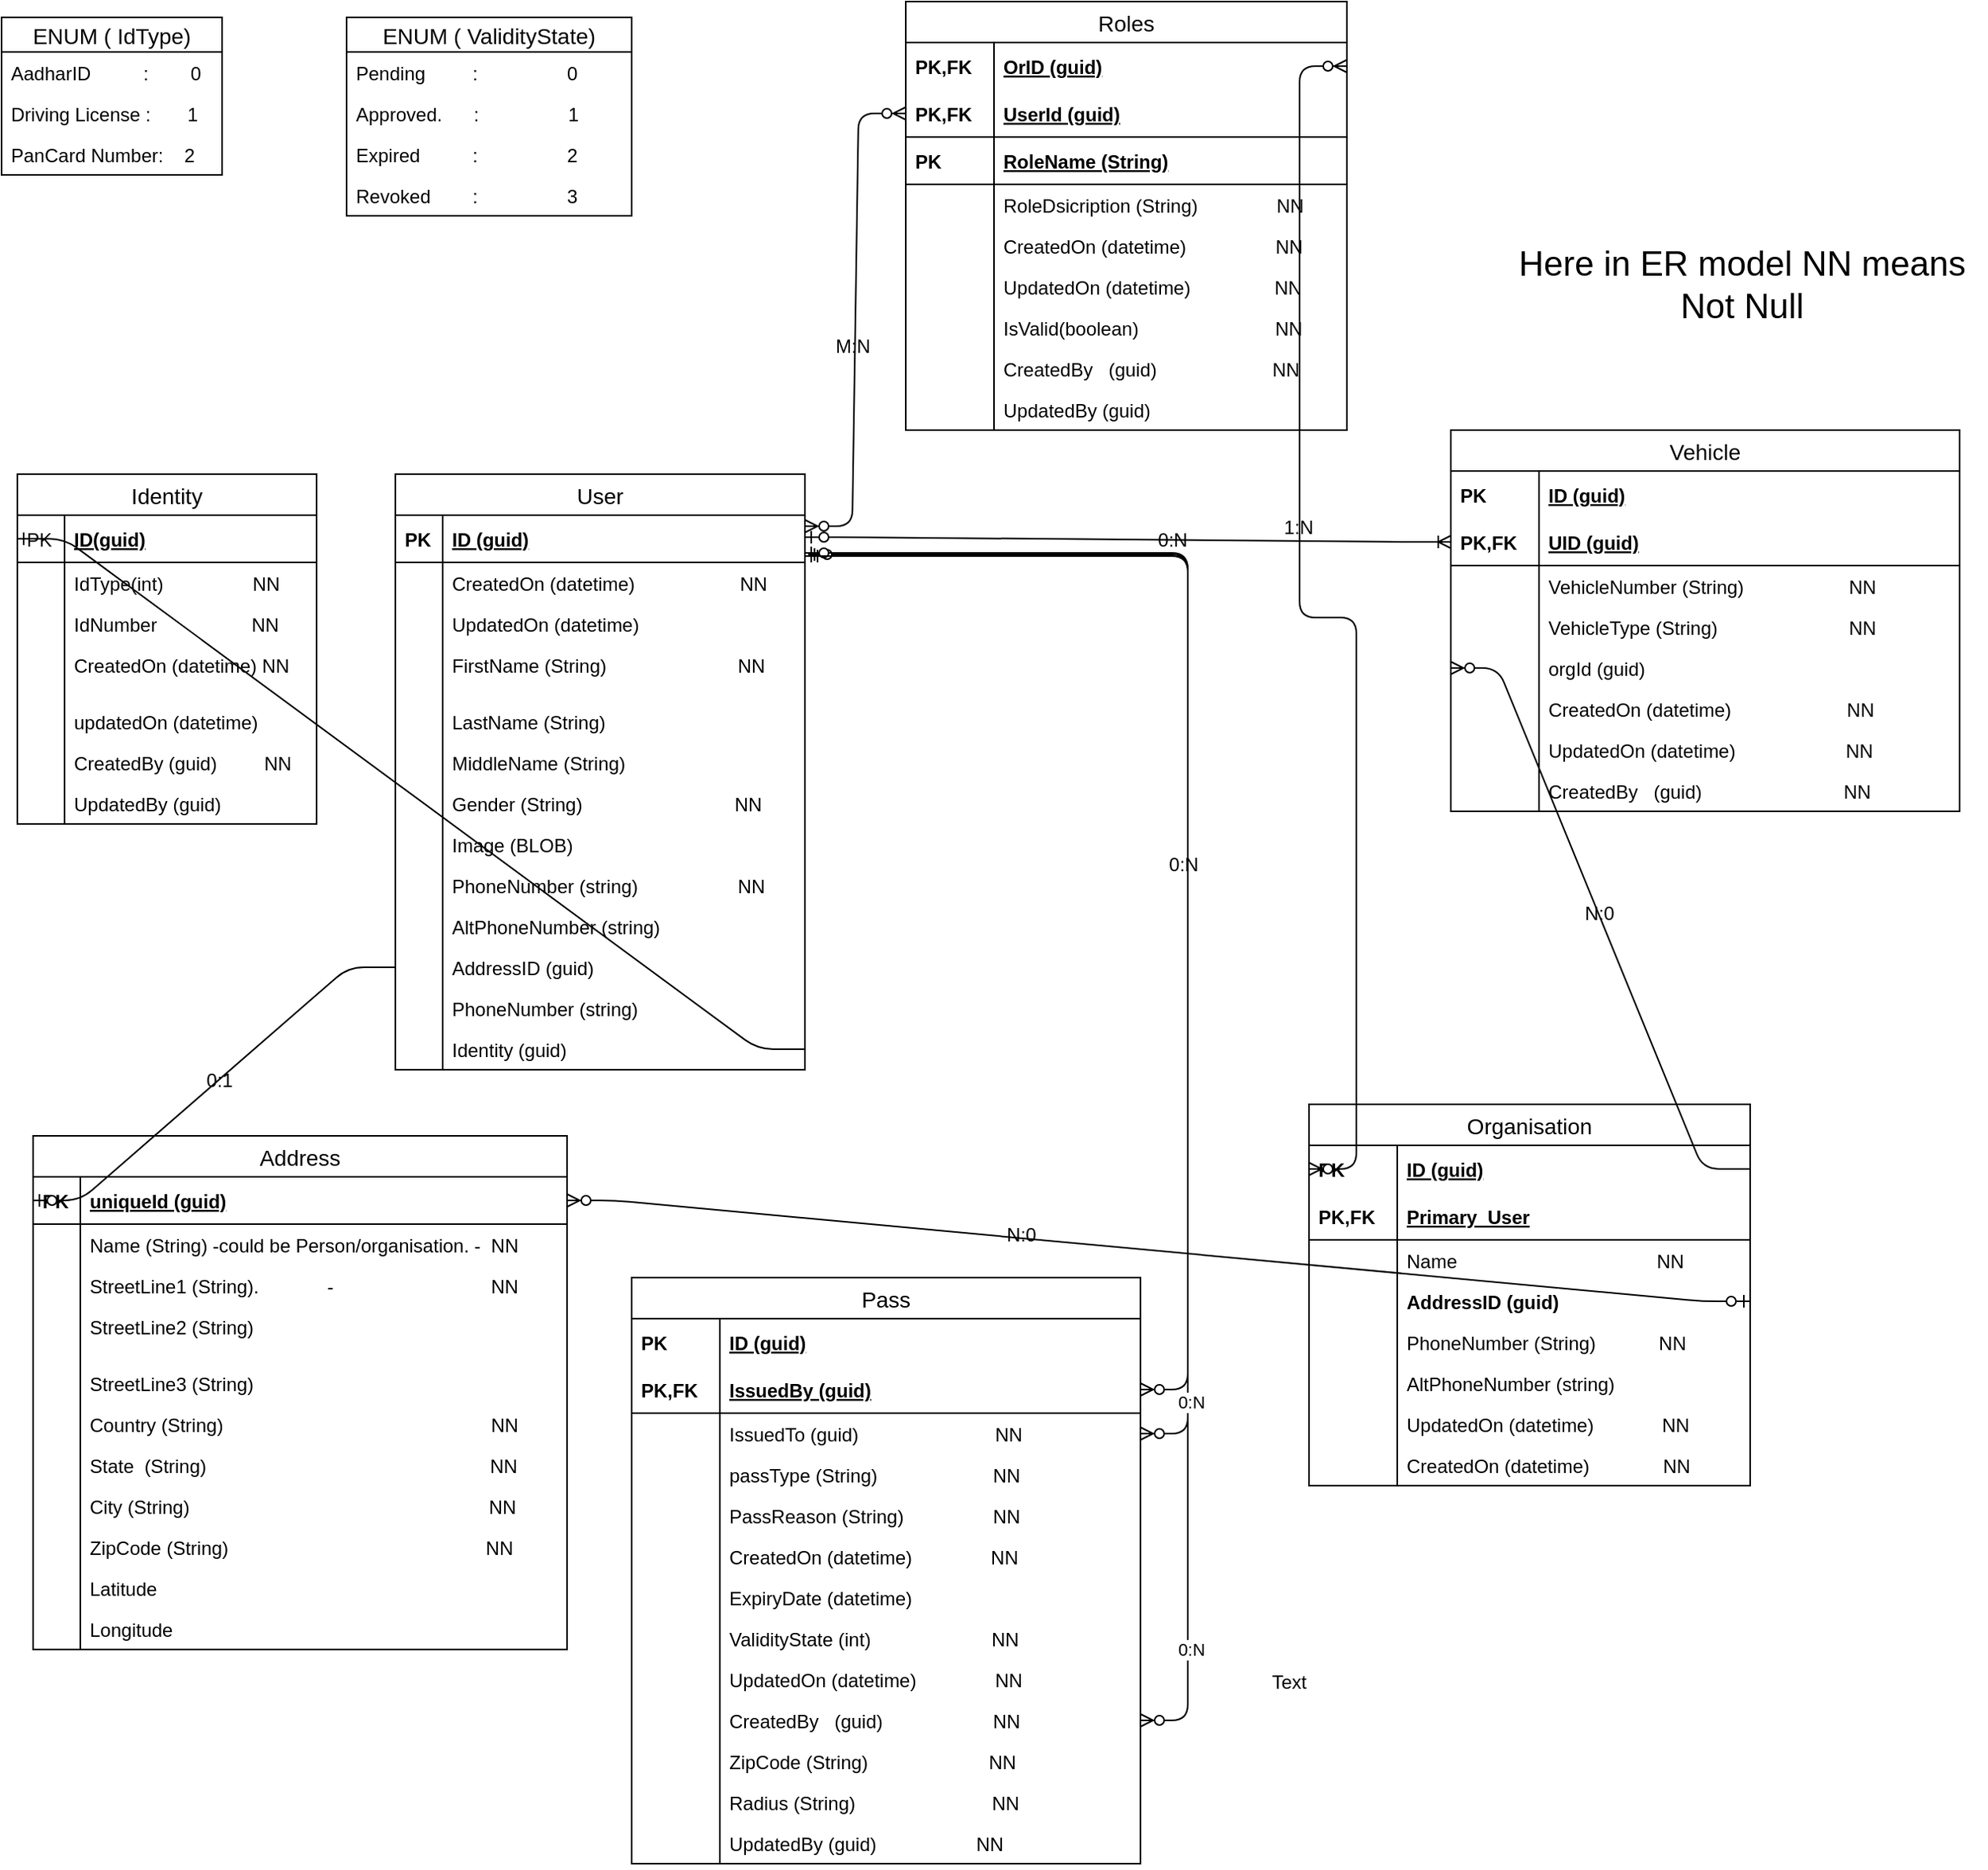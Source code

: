 <mxfile version="12.9.11" type="device"><diagram id="XiGePeNd1N_nayBqoY8s" name="Page-1"><mxGraphModel dx="2013" dy="875" grid="1" gridSize="10" guides="1" tooltips="1" connect="1" arrows="1" fold="1" page="1" pageScale="1" pageWidth="827" pageHeight="1169" math="0" shadow="0"><root><mxCell id="0"/><mxCell id="1" parent="0"/><mxCell id="WW5TfaFV4V_U-N0apqZ5-28" value="User" style="swimlane;fontStyle=0;childLayout=stackLayout;horizontal=1;startSize=26;horizontalStack=0;resizeParent=1;resizeParentMax=0;resizeLast=0;collapsible=1;marginBottom=0;align=center;fontSize=14;" parent="1" vertex="1"><mxGeometry x="90" y="480" width="260" height="378" as="geometry"/></mxCell><mxCell id="WW5TfaFV4V_U-N0apqZ5-29" value="ID (guid)" style="shape=partialRectangle;top=0;left=0;right=0;bottom=1;align=left;verticalAlign=middle;fillColor=none;spacingLeft=34;spacingRight=4;overflow=hidden;rotatable=0;points=[[0,0.5],[1,0.5]];portConstraint=eastwest;dropTarget=0;fontStyle=5;fontSize=12;" parent="WW5TfaFV4V_U-N0apqZ5-28" vertex="1"><mxGeometry y="26" width="260" height="30" as="geometry"/></mxCell><mxCell id="WW5TfaFV4V_U-N0apqZ5-30" value="PK" style="shape=partialRectangle;top=0;left=0;bottom=0;fillColor=none;align=left;verticalAlign=middle;spacingLeft=4;spacingRight=4;overflow=hidden;rotatable=0;points=[];portConstraint=eastwest;part=1;fontSize=12;fontStyle=1" parent="WW5TfaFV4V_U-N0apqZ5-29" vertex="1" connectable="0"><mxGeometry width="30" height="30" as="geometry"/></mxCell><mxCell id="WW5TfaFV4V_U-N0apqZ5-31" value="CreatedOn (datetime)                    NN" style="shape=partialRectangle;top=0;left=0;right=0;bottom=0;align=left;verticalAlign=top;fillColor=none;spacingLeft=34;spacingRight=4;overflow=hidden;rotatable=0;points=[[0,0.5],[1,0.5]];portConstraint=eastwest;dropTarget=0;fontSize=12;" parent="WW5TfaFV4V_U-N0apqZ5-28" vertex="1"><mxGeometry y="56" width="260" height="26" as="geometry"/></mxCell><mxCell id="WW5TfaFV4V_U-N0apqZ5-32" value="" style="shape=partialRectangle;top=0;left=0;bottom=0;fillColor=none;align=left;verticalAlign=top;spacingLeft=4;spacingRight=4;overflow=hidden;rotatable=0;points=[];portConstraint=eastwest;part=1;fontSize=12;" parent="WW5TfaFV4V_U-N0apqZ5-31" vertex="1" connectable="0"><mxGeometry width="30" height="26" as="geometry"/></mxCell><mxCell id="WW5TfaFV4V_U-N0apqZ5-33" value="UpdatedOn (datetime)                  " style="shape=partialRectangle;top=0;left=0;right=0;bottom=0;align=left;verticalAlign=top;fillColor=none;spacingLeft=34;spacingRight=4;overflow=hidden;rotatable=0;points=[[0,0.5],[1,0.5]];portConstraint=eastwest;dropTarget=0;fontSize=12;" parent="WW5TfaFV4V_U-N0apqZ5-28" vertex="1"><mxGeometry y="82" width="260" height="26" as="geometry"/></mxCell><mxCell id="WW5TfaFV4V_U-N0apqZ5-34" value="" style="shape=partialRectangle;top=0;left=0;bottom=0;fillColor=none;align=left;verticalAlign=top;spacingLeft=4;spacingRight=4;overflow=hidden;rotatable=0;points=[];portConstraint=eastwest;part=1;fontSize=12;" parent="WW5TfaFV4V_U-N0apqZ5-33" vertex="1" connectable="0"><mxGeometry width="30" height="26" as="geometry"/></mxCell><mxCell id="WW5TfaFV4V_U-N0apqZ5-35" value="FirstName (String)                         NN" style="shape=partialRectangle;top=0;left=0;right=0;bottom=0;align=left;verticalAlign=top;fillColor=none;spacingLeft=34;spacingRight=4;overflow=hidden;rotatable=0;points=[[0,0.5],[1,0.5]];portConstraint=eastwest;dropTarget=0;fontSize=12;" parent="WW5TfaFV4V_U-N0apqZ5-28" vertex="1"><mxGeometry y="108" width="260" height="26" as="geometry"/></mxCell><mxCell id="WW5TfaFV4V_U-N0apqZ5-36" value="" style="shape=partialRectangle;top=0;left=0;bottom=0;fillColor=none;align=left;verticalAlign=top;spacingLeft=4;spacingRight=4;overflow=hidden;rotatable=0;points=[];portConstraint=eastwest;part=1;fontSize=12;" parent="WW5TfaFV4V_U-N0apqZ5-35" vertex="1" connectable="0"><mxGeometry width="30" height="26" as="geometry"/></mxCell><mxCell id="WW5TfaFV4V_U-N0apqZ5-37" value="" style="shape=partialRectangle;top=0;left=0;right=0;bottom=0;align=left;verticalAlign=top;fillColor=none;spacingLeft=34;spacingRight=4;overflow=hidden;rotatable=0;points=[[0,0.5],[1,0.5]];portConstraint=eastwest;dropTarget=0;fontSize=12;" parent="WW5TfaFV4V_U-N0apqZ5-28" vertex="1"><mxGeometry y="134" width="260" height="10" as="geometry"/></mxCell><mxCell id="WW5TfaFV4V_U-N0apqZ5-38" value="" style="shape=partialRectangle;top=0;left=0;bottom=0;fillColor=none;align=left;verticalAlign=top;spacingLeft=4;spacingRight=4;overflow=hidden;rotatable=0;points=[];portConstraint=eastwest;part=1;fontSize=12;" parent="WW5TfaFV4V_U-N0apqZ5-37" vertex="1" connectable="0"><mxGeometry width="30" height="10" as="geometry"/></mxCell><mxCell id="WW5TfaFV4V_U-N0apqZ5-53" value="LastName (String)" style="shape=partialRectangle;top=0;left=0;right=0;bottom=0;align=left;verticalAlign=top;fillColor=none;spacingLeft=34;spacingRight=4;overflow=hidden;rotatable=0;points=[[0,0.5],[1,0.5]];portConstraint=eastwest;dropTarget=0;fontSize=12;" parent="WW5TfaFV4V_U-N0apqZ5-28" vertex="1"><mxGeometry y="144" width="260" height="26" as="geometry"/></mxCell><mxCell id="WW5TfaFV4V_U-N0apqZ5-54" value="" style="shape=partialRectangle;top=0;left=0;bottom=0;fillColor=none;align=left;verticalAlign=top;spacingLeft=4;spacingRight=4;overflow=hidden;rotatable=0;points=[];portConstraint=eastwest;part=1;fontSize=12;" parent="WW5TfaFV4V_U-N0apqZ5-53" vertex="1" connectable="0"><mxGeometry width="30" height="26" as="geometry"/></mxCell><mxCell id="WW5TfaFV4V_U-N0apqZ5-55" value="MiddleName (String)" style="shape=partialRectangle;top=0;left=0;right=0;bottom=0;align=left;verticalAlign=top;fillColor=none;spacingLeft=34;spacingRight=4;overflow=hidden;rotatable=0;points=[[0,0.5],[1,0.5]];portConstraint=eastwest;dropTarget=0;fontSize=12;" parent="WW5TfaFV4V_U-N0apqZ5-28" vertex="1"><mxGeometry y="170" width="260" height="26" as="geometry"/></mxCell><mxCell id="WW5TfaFV4V_U-N0apqZ5-56" value="" style="shape=partialRectangle;top=0;left=0;bottom=0;fillColor=none;align=left;verticalAlign=top;spacingLeft=4;spacingRight=4;overflow=hidden;rotatable=0;points=[];portConstraint=eastwest;part=1;fontSize=12;" parent="WW5TfaFV4V_U-N0apqZ5-55" vertex="1" connectable="0"><mxGeometry width="30" height="26" as="geometry"/></mxCell><mxCell id="WW5TfaFV4V_U-N0apqZ5-57" value="Gender (String)                             NN" style="shape=partialRectangle;top=0;left=0;right=0;bottom=0;align=left;verticalAlign=top;fillColor=none;spacingLeft=34;spacingRight=4;overflow=hidden;rotatable=0;points=[[0,0.5],[1,0.5]];portConstraint=eastwest;dropTarget=0;fontSize=12;" parent="WW5TfaFV4V_U-N0apqZ5-28" vertex="1"><mxGeometry y="196" width="260" height="26" as="geometry"/></mxCell><mxCell id="WW5TfaFV4V_U-N0apqZ5-58" value="" style="shape=partialRectangle;top=0;left=0;bottom=0;fillColor=none;align=left;verticalAlign=top;spacingLeft=4;spacingRight=4;overflow=hidden;rotatable=0;points=[];portConstraint=eastwest;part=1;fontSize=12;" parent="WW5TfaFV4V_U-N0apqZ5-57" vertex="1" connectable="0"><mxGeometry width="30" height="26" as="geometry"/></mxCell><mxCell id="WW5TfaFV4V_U-N0apqZ5-59" value="Image (BLOB)" style="shape=partialRectangle;top=0;left=0;right=0;bottom=0;align=left;verticalAlign=top;fillColor=none;spacingLeft=34;spacingRight=4;overflow=hidden;rotatable=0;points=[[0,0.5],[1,0.5]];portConstraint=eastwest;dropTarget=0;fontSize=12;" parent="WW5TfaFV4V_U-N0apqZ5-28" vertex="1"><mxGeometry y="222" width="260" height="26" as="geometry"/></mxCell><mxCell id="WW5TfaFV4V_U-N0apqZ5-60" value="" style="shape=partialRectangle;top=0;left=0;bottom=0;fillColor=none;align=left;verticalAlign=top;spacingLeft=4;spacingRight=4;overflow=hidden;rotatable=0;points=[];portConstraint=eastwest;part=1;fontSize=12;" parent="WW5TfaFV4V_U-N0apqZ5-59" vertex="1" connectable="0"><mxGeometry width="30" height="26" as="geometry"/></mxCell><mxCell id="WW5TfaFV4V_U-N0apqZ5-61" value="PhoneNumber (string)                   NN" style="shape=partialRectangle;top=0;left=0;right=0;bottom=0;align=left;verticalAlign=top;fillColor=none;spacingLeft=34;spacingRight=4;overflow=hidden;rotatable=0;points=[[0,0.5],[1,0.5]];portConstraint=eastwest;dropTarget=0;fontSize=12;" parent="WW5TfaFV4V_U-N0apqZ5-28" vertex="1"><mxGeometry y="248" width="260" height="26" as="geometry"/></mxCell><mxCell id="WW5TfaFV4V_U-N0apqZ5-62" value="" style="shape=partialRectangle;top=0;left=0;bottom=0;fillColor=none;align=left;verticalAlign=top;spacingLeft=4;spacingRight=4;overflow=hidden;rotatable=0;points=[];portConstraint=eastwest;part=1;fontSize=12;" parent="WW5TfaFV4V_U-N0apqZ5-61" vertex="1" connectable="0"><mxGeometry width="30" height="26" as="geometry"/></mxCell><mxCell id="WW5TfaFV4V_U-N0apqZ5-148" value="AltPhoneNumber (string)" style="shape=partialRectangle;top=0;left=0;right=0;bottom=0;align=left;verticalAlign=top;fillColor=none;spacingLeft=34;spacingRight=4;overflow=hidden;rotatable=0;points=[[0,0.5],[1,0.5]];portConstraint=eastwest;dropTarget=0;fontSize=12;" parent="WW5TfaFV4V_U-N0apqZ5-28" vertex="1"><mxGeometry y="274" width="260" height="26" as="geometry"/></mxCell><mxCell id="WW5TfaFV4V_U-N0apqZ5-149" value="" style="shape=partialRectangle;top=0;left=0;bottom=0;fillColor=none;align=left;verticalAlign=top;spacingLeft=4;spacingRight=4;overflow=hidden;rotatable=0;points=[];portConstraint=eastwest;part=1;fontSize=12;" parent="WW5TfaFV4V_U-N0apqZ5-148" vertex="1" connectable="0"><mxGeometry width="30" height="26" as="geometry"/></mxCell><mxCell id="WW5TfaFV4V_U-N0apqZ5-65" value="AddressID (guid)" style="shape=partialRectangle;top=0;left=0;right=0;bottom=0;align=left;verticalAlign=top;fillColor=none;spacingLeft=34;spacingRight=4;overflow=hidden;rotatable=0;points=[[0,0.5],[1,0.5]];portConstraint=eastwest;dropTarget=0;fontSize=12;fontStyle=0" parent="WW5TfaFV4V_U-N0apqZ5-28" vertex="1"><mxGeometry y="300" width="260" height="26" as="geometry"/></mxCell><mxCell id="WW5TfaFV4V_U-N0apqZ5-66" value="" style="shape=partialRectangle;top=0;left=0;bottom=0;fillColor=none;align=left;verticalAlign=top;spacingLeft=4;spacingRight=4;overflow=hidden;rotatable=0;points=[];portConstraint=eastwest;part=1;fontSize=12;" parent="WW5TfaFV4V_U-N0apqZ5-65" vertex="1" connectable="0"><mxGeometry width="30" height="26" as="geometry"/></mxCell><mxCell id="WW5TfaFV4V_U-N0apqZ5-69" value="PhoneNumber (string)" style="shape=partialRectangle;top=0;left=0;right=0;bottom=0;align=left;verticalAlign=top;fillColor=none;spacingLeft=34;spacingRight=4;overflow=hidden;rotatable=0;points=[[0,0.5],[1,0.5]];portConstraint=eastwest;dropTarget=0;fontSize=12;" parent="WW5TfaFV4V_U-N0apqZ5-28" vertex="1"><mxGeometry y="326" width="260" height="26" as="geometry"/></mxCell><mxCell id="WW5TfaFV4V_U-N0apqZ5-70" value="" style="shape=partialRectangle;top=0;left=0;bottom=0;fillColor=none;align=left;verticalAlign=top;spacingLeft=4;spacingRight=4;overflow=hidden;rotatable=0;points=[];portConstraint=eastwest;part=1;fontSize=12;" parent="WW5TfaFV4V_U-N0apqZ5-69" vertex="1" connectable="0"><mxGeometry width="30" height="26" as="geometry"/></mxCell><mxCell id="yPrCgZQhUQ4CjjULkhZy-64" value="Identity (guid)" style="shape=partialRectangle;top=0;left=0;right=0;bottom=0;align=left;verticalAlign=top;fillColor=none;spacingLeft=34;spacingRight=4;overflow=hidden;rotatable=0;points=[[0,0.5],[1,0.5]];portConstraint=eastwest;dropTarget=0;fontSize=12;fontStyle=0" vertex="1" parent="WW5TfaFV4V_U-N0apqZ5-28"><mxGeometry y="352" width="260" height="26" as="geometry"/></mxCell><mxCell id="yPrCgZQhUQ4CjjULkhZy-65" value="" style="shape=partialRectangle;top=0;left=0;bottom=0;fillColor=none;align=left;verticalAlign=top;spacingLeft=4;spacingRight=4;overflow=hidden;rotatable=0;points=[];portConstraint=eastwest;part=1;fontSize=12;" vertex="1" connectable="0" parent="yPrCgZQhUQ4CjjULkhZy-64"><mxGeometry width="30" height="26" as="geometry"/></mxCell><mxCell id="WW5TfaFV4V_U-N0apqZ5-86" value="" style="edgeStyle=entityRelationEdgeStyle;fontSize=12;html=1;endArrow=ERoneToMany;startArrow=ERzeroToOne;entryX=0;entryY=0.5;entryDx=0;entryDy=0;" parent="1" target="WW5TfaFV4V_U-N0apqZ5-153" edge="1"><mxGeometry width="100" height="100" relative="1" as="geometry"><mxPoint x="350" y="520" as="sourcePoint"/><mxPoint x="520" y="551" as="targetPoint"/></mxGeometry></mxCell><mxCell id="WW5TfaFV4V_U-N0apqZ5-212" value="0:N" style="text;html=1;align=center;verticalAlign=middle;resizable=0;points=[];" parent="WW5TfaFV4V_U-N0apqZ5-86" vertex="1" connectable="0"><mxGeometry x="-0.068" y="-3" relative="1" as="geometry"><mxPoint x="42.01" y="-2.46" as="offset"/></mxGeometry></mxCell><mxCell id="WW5TfaFV4V_U-N0apqZ5-181" value="Roles" style="swimlane;fontStyle=0;childLayout=stackLayout;horizontal=1;startSize=26;horizontalStack=0;resizeParent=1;resizeParentMax=0;resizeLast=0;collapsible=1;marginBottom=0;align=center;fontSize=14;" parent="1" vertex="1"><mxGeometry x="414" y="180" width="280" height="272" as="geometry"/></mxCell><mxCell id="WW5TfaFV4V_U-N0apqZ5-182" value="OrID (guid)" style="shape=partialRectangle;top=0;left=0;right=0;bottom=0;align=left;verticalAlign=middle;fillColor=none;spacingLeft=60;spacingRight=4;overflow=hidden;rotatable=0;points=[[0,0.5],[1,0.5]];portConstraint=eastwest;dropTarget=0;fontStyle=5;fontSize=12;" parent="WW5TfaFV4V_U-N0apqZ5-181" vertex="1"><mxGeometry y="26" width="280" height="30" as="geometry"/></mxCell><mxCell id="WW5TfaFV4V_U-N0apqZ5-183" value="PK,FK" style="shape=partialRectangle;fontStyle=1;top=0;left=0;bottom=0;fillColor=none;align=left;verticalAlign=middle;spacingLeft=4;spacingRight=4;overflow=hidden;rotatable=0;points=[];portConstraint=eastwest;part=1;fontSize=12;" parent="WW5TfaFV4V_U-N0apqZ5-182" vertex="1" connectable="0"><mxGeometry width="56" height="30" as="geometry"/></mxCell><mxCell id="WW5TfaFV4V_U-N0apqZ5-184" value="UserId (guid)" style="shape=partialRectangle;top=0;left=0;right=0;bottom=1;align=left;verticalAlign=middle;fillColor=none;spacingLeft=60;spacingRight=4;overflow=hidden;rotatable=0;points=[[0,0.5],[1,0.5]];portConstraint=eastwest;dropTarget=0;fontStyle=5;fontSize=12;" parent="WW5TfaFV4V_U-N0apqZ5-181" vertex="1"><mxGeometry y="56" width="280" height="30" as="geometry"/></mxCell><mxCell id="WW5TfaFV4V_U-N0apqZ5-185" value="PK,FK" style="shape=partialRectangle;fontStyle=1;top=0;left=0;bottom=0;fillColor=none;align=left;verticalAlign=middle;spacingLeft=4;spacingRight=4;overflow=hidden;rotatable=0;points=[];portConstraint=eastwest;part=1;fontSize=12;" parent="WW5TfaFV4V_U-N0apqZ5-184" vertex="1" connectable="0"><mxGeometry width="56" height="30" as="geometry"/></mxCell><mxCell id="WW5TfaFV4V_U-N0apqZ5-194" value="RoleName (String)" style="shape=partialRectangle;top=0;left=0;right=0;bottom=1;align=left;verticalAlign=middle;fillColor=none;spacingLeft=60;spacingRight=4;overflow=hidden;rotatable=0;points=[[0,0.5],[1,0.5]];portConstraint=eastwest;dropTarget=0;fontStyle=5;fontSize=12;" parent="WW5TfaFV4V_U-N0apqZ5-181" vertex="1"><mxGeometry y="86" width="280" height="30" as="geometry"/></mxCell><mxCell id="WW5TfaFV4V_U-N0apqZ5-195" value="PK" style="shape=partialRectangle;fontStyle=1;top=0;left=0;bottom=0;fillColor=none;align=left;verticalAlign=middle;spacingLeft=4;spacingRight=4;overflow=hidden;rotatable=0;points=[];portConstraint=eastwest;part=1;fontSize=12;" parent="WW5TfaFV4V_U-N0apqZ5-194" vertex="1" connectable="0"><mxGeometry width="56" height="30" as="geometry"/></mxCell><mxCell id="WW5TfaFV4V_U-N0apqZ5-186" value="RoleDsicription (String)               NN" style="shape=partialRectangle;top=0;left=0;right=0;bottom=0;align=left;verticalAlign=top;fillColor=none;spacingLeft=60;spacingRight=4;overflow=hidden;rotatable=0;points=[[0,0.5],[1,0.5]];portConstraint=eastwest;dropTarget=0;fontSize=12;" parent="WW5TfaFV4V_U-N0apqZ5-181" vertex="1"><mxGeometry y="116" width="280" height="26" as="geometry"/></mxCell><mxCell id="WW5TfaFV4V_U-N0apqZ5-187" value="" style="shape=partialRectangle;top=0;left=0;bottom=0;fillColor=none;align=left;verticalAlign=top;spacingLeft=4;spacingRight=4;overflow=hidden;rotatable=0;points=[];portConstraint=eastwest;part=1;fontSize=12;" parent="WW5TfaFV4V_U-N0apqZ5-186" vertex="1" connectable="0"><mxGeometry width="56" height="26" as="geometry"/></mxCell><mxCell id="yPrCgZQhUQ4CjjULkhZy-7" value="CreatedOn (datetime)                 NN" style="shape=partialRectangle;top=0;left=0;right=0;bottom=0;align=left;verticalAlign=top;fillColor=none;spacingLeft=60;spacingRight=4;overflow=hidden;rotatable=0;points=[[0,0.5],[1,0.5]];portConstraint=eastwest;dropTarget=0;fontSize=12;" vertex="1" parent="WW5TfaFV4V_U-N0apqZ5-181"><mxGeometry y="142" width="280" height="26" as="geometry"/></mxCell><mxCell id="yPrCgZQhUQ4CjjULkhZy-8" value="" style="shape=partialRectangle;top=0;left=0;bottom=0;fillColor=none;align=left;verticalAlign=top;spacingLeft=4;spacingRight=4;overflow=hidden;rotatable=0;points=[];portConstraint=eastwest;part=1;fontSize=12;" vertex="1" connectable="0" parent="yPrCgZQhUQ4CjjULkhZy-7"><mxGeometry width="56" height="26" as="geometry"/></mxCell><mxCell id="yPrCgZQhUQ4CjjULkhZy-9" value="UpdatedOn (datetime)                NN" style="shape=partialRectangle;top=0;left=0;right=0;bottom=0;align=left;verticalAlign=top;fillColor=none;spacingLeft=60;spacingRight=4;overflow=hidden;rotatable=0;points=[[0,0.5],[1,0.5]];portConstraint=eastwest;dropTarget=0;fontSize=12;" vertex="1" parent="WW5TfaFV4V_U-N0apqZ5-181"><mxGeometry y="168" width="280" height="26" as="geometry"/></mxCell><mxCell id="yPrCgZQhUQ4CjjULkhZy-10" value="" style="shape=partialRectangle;top=0;left=0;bottom=0;fillColor=none;align=left;verticalAlign=top;spacingLeft=4;spacingRight=4;overflow=hidden;rotatable=0;points=[];portConstraint=eastwest;part=1;fontSize=12;" vertex="1" connectable="0" parent="yPrCgZQhUQ4CjjULkhZy-9"><mxGeometry width="56" height="26" as="geometry"/></mxCell><mxCell id="yPrCgZQhUQ4CjjULkhZy-11" value="IsValid(boolean)                          NN" style="shape=partialRectangle;top=0;left=0;right=0;bottom=0;align=left;verticalAlign=top;fillColor=none;spacingLeft=60;spacingRight=4;overflow=hidden;rotatable=0;points=[[0,0.5],[1,0.5]];portConstraint=eastwest;dropTarget=0;fontSize=12;" vertex="1" parent="WW5TfaFV4V_U-N0apqZ5-181"><mxGeometry y="194" width="280" height="26" as="geometry"/></mxCell><mxCell id="yPrCgZQhUQ4CjjULkhZy-12" value="" style="shape=partialRectangle;top=0;left=0;bottom=0;fillColor=none;align=left;verticalAlign=top;spacingLeft=4;spacingRight=4;overflow=hidden;rotatable=0;points=[];portConstraint=eastwest;part=1;fontSize=12;" vertex="1" connectable="0" parent="yPrCgZQhUQ4CjjULkhZy-11"><mxGeometry width="56" height="26" as="geometry"/></mxCell><mxCell id="yPrCgZQhUQ4CjjULkhZy-35" value="CreatedBy   (guid)                      NN" style="shape=partialRectangle;top=0;left=0;right=0;bottom=0;align=left;verticalAlign=top;fillColor=none;spacingLeft=60;spacingRight=4;overflow=hidden;rotatable=0;points=[[0,0.5],[1,0.5]];portConstraint=eastwest;dropTarget=0;fontSize=12;" vertex="1" parent="WW5TfaFV4V_U-N0apqZ5-181"><mxGeometry y="220" width="280" height="26" as="geometry"/></mxCell><mxCell id="yPrCgZQhUQ4CjjULkhZy-36" value="" style="shape=partialRectangle;top=0;left=0;bottom=0;fillColor=none;align=left;verticalAlign=top;spacingLeft=4;spacingRight=4;overflow=hidden;rotatable=0;points=[];portConstraint=eastwest;part=1;fontSize=12;" vertex="1" connectable="0" parent="yPrCgZQhUQ4CjjULkhZy-35"><mxGeometry width="56" height="26" as="geometry"/></mxCell><mxCell id="yPrCgZQhUQ4CjjULkhZy-75" value="UpdatedBy (guid)" style="shape=partialRectangle;top=0;left=0;right=0;bottom=0;align=left;verticalAlign=top;fillColor=none;spacingLeft=60;spacingRight=4;overflow=hidden;rotatable=0;points=[[0,0.5],[1,0.5]];portConstraint=eastwest;dropTarget=0;fontSize=12;" vertex="1" parent="WW5TfaFV4V_U-N0apqZ5-181"><mxGeometry y="246" width="280" height="26" as="geometry"/></mxCell><mxCell id="yPrCgZQhUQ4CjjULkhZy-76" value="" style="shape=partialRectangle;top=0;left=0;bottom=0;fillColor=none;align=left;verticalAlign=top;spacingLeft=4;spacingRight=4;overflow=hidden;rotatable=0;points=[];portConstraint=eastwest;part=1;fontSize=12;" vertex="1" connectable="0" parent="yPrCgZQhUQ4CjjULkhZy-75"><mxGeometry width="56" height="26" as="geometry"/></mxCell><mxCell id="WW5TfaFV4V_U-N0apqZ5-133" value="Organisation" style="swimlane;fontStyle=0;childLayout=stackLayout;horizontal=1;startSize=26;horizontalStack=0;resizeParent=1;resizeParentMax=0;resizeLast=0;collapsible=1;marginBottom=0;align=center;fontSize=14;" parent="1" vertex="1"><mxGeometry x="670" y="880" width="280" height="242" as="geometry"/></mxCell><mxCell id="WW5TfaFV4V_U-N0apqZ5-134" value="ID (guid)" style="shape=partialRectangle;top=0;left=0;right=0;bottom=0;align=left;verticalAlign=middle;fillColor=none;spacingLeft=60;spacingRight=4;overflow=hidden;rotatable=0;points=[[0,0.5],[1,0.5]];portConstraint=eastwest;dropTarget=0;fontStyle=5;fontSize=12;" parent="WW5TfaFV4V_U-N0apqZ5-133" vertex="1"><mxGeometry y="26" width="280" height="30" as="geometry"/></mxCell><mxCell id="WW5TfaFV4V_U-N0apqZ5-135" value="PK" style="shape=partialRectangle;fontStyle=1;top=0;left=0;bottom=0;fillColor=none;align=left;verticalAlign=middle;spacingLeft=4;spacingRight=4;overflow=hidden;rotatable=0;points=[];portConstraint=eastwest;part=1;fontSize=12;" parent="WW5TfaFV4V_U-N0apqZ5-134" vertex="1" connectable="0"><mxGeometry width="56" height="30" as="geometry"/></mxCell><mxCell id="WW5TfaFV4V_U-N0apqZ5-136" value="Primary_User" style="shape=partialRectangle;top=0;left=0;right=0;bottom=1;align=left;verticalAlign=middle;fillColor=none;spacingLeft=60;spacingRight=4;overflow=hidden;rotatable=0;points=[[0,0.5],[1,0.5]];portConstraint=eastwest;dropTarget=0;fontStyle=5;fontSize=12;" parent="WW5TfaFV4V_U-N0apqZ5-133" vertex="1"><mxGeometry y="56" width="280" height="30" as="geometry"/></mxCell><mxCell id="WW5TfaFV4V_U-N0apqZ5-137" value="PK,FK" style="shape=partialRectangle;fontStyle=1;top=0;left=0;bottom=0;fillColor=none;align=left;verticalAlign=middle;spacingLeft=4;spacingRight=4;overflow=hidden;rotatable=0;points=[];portConstraint=eastwest;part=1;fontSize=12;" parent="WW5TfaFV4V_U-N0apqZ5-136" vertex="1" connectable="0"><mxGeometry width="56" height="30" as="geometry"/></mxCell><mxCell id="WW5TfaFV4V_U-N0apqZ5-138" value="Name                                      NN" style="shape=partialRectangle;top=0;left=0;right=0;bottom=0;align=left;verticalAlign=top;fillColor=none;spacingLeft=60;spacingRight=4;overflow=hidden;rotatable=0;points=[[0,0.5],[1,0.5]];portConstraint=eastwest;dropTarget=0;fontSize=12;" parent="WW5TfaFV4V_U-N0apqZ5-133" vertex="1"><mxGeometry y="86" width="280" height="26" as="geometry"/></mxCell><mxCell id="WW5TfaFV4V_U-N0apqZ5-139" value="" style="shape=partialRectangle;top=0;left=0;bottom=0;fillColor=none;align=left;verticalAlign=top;spacingLeft=4;spacingRight=4;overflow=hidden;rotatable=0;points=[];portConstraint=eastwest;part=1;fontSize=12;" parent="WW5TfaFV4V_U-N0apqZ5-138" vertex="1" connectable="0"><mxGeometry width="56" height="26" as="geometry"/></mxCell><mxCell id="WW5TfaFV4V_U-N0apqZ5-142" value="AddressID (guid)" style="shape=partialRectangle;top=0;left=0;right=0;bottom=0;align=left;verticalAlign=top;fillColor=none;spacingLeft=60;spacingRight=4;overflow=hidden;rotatable=0;points=[[0,0.5],[1,0.5]];portConstraint=eastwest;dropTarget=0;fontSize=12;fontStyle=1" parent="WW5TfaFV4V_U-N0apqZ5-133" vertex="1"><mxGeometry y="112" width="280" height="26" as="geometry"/></mxCell><mxCell id="WW5TfaFV4V_U-N0apqZ5-143" value="" style="shape=partialRectangle;top=0;left=0;bottom=0;fillColor=none;align=left;verticalAlign=top;spacingLeft=4;spacingRight=4;overflow=hidden;rotatable=0;points=[];portConstraint=eastwest;part=1;fontSize=12;" parent="WW5TfaFV4V_U-N0apqZ5-142" vertex="1" connectable="0"><mxGeometry width="56" height="26" as="geometry"/></mxCell><mxCell id="WW5TfaFV4V_U-N0apqZ5-144" value="PhoneNumber (String)            NN" style="shape=partialRectangle;top=0;left=0;right=0;bottom=0;align=left;verticalAlign=top;fillColor=none;spacingLeft=60;spacingRight=4;overflow=hidden;rotatable=0;points=[[0,0.5],[1,0.5]];portConstraint=eastwest;dropTarget=0;fontSize=12;" parent="WW5TfaFV4V_U-N0apqZ5-133" vertex="1"><mxGeometry y="138" width="280" height="26" as="geometry"/></mxCell><mxCell id="WW5TfaFV4V_U-N0apqZ5-145" value="" style="shape=partialRectangle;top=0;left=0;bottom=0;fillColor=none;align=left;verticalAlign=top;spacingLeft=4;spacingRight=4;overflow=hidden;rotatable=0;points=[];portConstraint=eastwest;part=1;fontSize=12;" parent="WW5TfaFV4V_U-N0apqZ5-144" vertex="1" connectable="0"><mxGeometry width="56" height="26" as="geometry"/></mxCell><mxCell id="WW5TfaFV4V_U-N0apqZ5-146" value="AltPhoneNumber (string)" style="shape=partialRectangle;top=0;left=0;right=0;bottom=0;align=left;verticalAlign=top;fillColor=none;spacingLeft=60;spacingRight=4;overflow=hidden;rotatable=0;points=[[0,0.5],[1,0.5]];portConstraint=eastwest;dropTarget=0;fontSize=12;" parent="WW5TfaFV4V_U-N0apqZ5-133" vertex="1"><mxGeometry y="164" width="280" height="26" as="geometry"/></mxCell><mxCell id="WW5TfaFV4V_U-N0apqZ5-147" value="" style="shape=partialRectangle;top=0;left=0;bottom=0;fillColor=none;align=left;verticalAlign=top;spacingLeft=4;spacingRight=4;overflow=hidden;rotatable=0;points=[];portConstraint=eastwest;part=1;fontSize=12;" parent="WW5TfaFV4V_U-N0apqZ5-146" vertex="1" connectable="0"><mxGeometry width="56" height="26" as="geometry"/></mxCell><mxCell id="yPrCgZQhUQ4CjjULkhZy-24" value="UpdatedOn (datetime)             NN" style="shape=partialRectangle;top=0;left=0;right=0;bottom=0;align=left;verticalAlign=top;fillColor=none;spacingLeft=60;spacingRight=4;overflow=hidden;rotatable=0;points=[[0,0.5],[1,0.5]];portConstraint=eastwest;dropTarget=0;fontSize=12;" vertex="1" parent="WW5TfaFV4V_U-N0apqZ5-133"><mxGeometry y="190" width="280" height="26" as="geometry"/></mxCell><mxCell id="yPrCgZQhUQ4CjjULkhZy-25" value="" style="shape=partialRectangle;top=0;left=0;bottom=0;fillColor=none;align=left;verticalAlign=top;spacingLeft=4;spacingRight=4;overflow=hidden;rotatable=0;points=[];portConstraint=eastwest;part=1;fontSize=12;" vertex="1" connectable="0" parent="yPrCgZQhUQ4CjjULkhZy-24"><mxGeometry width="56" height="26" as="geometry"/></mxCell><mxCell id="yPrCgZQhUQ4CjjULkhZy-26" value="CreatedOn (datetime)              NN" style="shape=partialRectangle;top=0;left=0;right=0;bottom=0;align=left;verticalAlign=top;fillColor=none;spacingLeft=60;spacingRight=4;overflow=hidden;rotatable=0;points=[[0,0.5],[1,0.5]];portConstraint=eastwest;dropTarget=0;fontSize=12;" vertex="1" parent="WW5TfaFV4V_U-N0apqZ5-133"><mxGeometry y="216" width="280" height="26" as="geometry"/></mxCell><mxCell id="yPrCgZQhUQ4CjjULkhZy-27" value="" style="shape=partialRectangle;top=0;left=0;bottom=0;fillColor=none;align=left;verticalAlign=top;spacingLeft=4;spacingRight=4;overflow=hidden;rotatable=0;points=[];portConstraint=eastwest;part=1;fontSize=12;" vertex="1" connectable="0" parent="yPrCgZQhUQ4CjjULkhZy-26"><mxGeometry width="56" height="26" as="geometry"/></mxCell><mxCell id="WW5TfaFV4V_U-N0apqZ5-100" value="Address" style="swimlane;fontStyle=0;childLayout=stackLayout;horizontal=1;startSize=26;horizontalStack=0;resizeParent=1;resizeParentMax=0;resizeLast=0;collapsible=1;marginBottom=0;align=center;fontSize=14;" parent="1" vertex="1"><mxGeometry x="-140" y="900" width="339" height="326" as="geometry"/></mxCell><mxCell id="WW5TfaFV4V_U-N0apqZ5-101" value="uniqueId (guid)" style="shape=partialRectangle;top=0;left=0;right=0;bottom=1;align=left;verticalAlign=middle;fillColor=none;spacingLeft=34;spacingRight=4;overflow=hidden;rotatable=0;points=[[0,0.5],[1,0.5]];portConstraint=eastwest;dropTarget=0;fontStyle=5;fontSize=12;" parent="WW5TfaFV4V_U-N0apqZ5-100" vertex="1"><mxGeometry y="26" width="339" height="30" as="geometry"/></mxCell><mxCell id="WW5TfaFV4V_U-N0apqZ5-102" value="PK" style="shape=partialRectangle;top=0;left=0;bottom=0;fillColor=none;align=left;verticalAlign=middle;spacingLeft=4;spacingRight=4;overflow=hidden;rotatable=0;points=[];portConstraint=eastwest;part=1;fontSize=12;fontStyle=1" parent="WW5TfaFV4V_U-N0apqZ5-101" vertex="1" connectable="0"><mxGeometry width="30" height="30" as="geometry"/></mxCell><mxCell id="WW5TfaFV4V_U-N0apqZ5-103" value="Name (String) -could be Person/organisation. -  NN" style="shape=partialRectangle;top=0;left=0;right=0;bottom=0;align=left;verticalAlign=top;fillColor=none;spacingLeft=34;spacingRight=4;overflow=hidden;rotatable=0;points=[[0,0.5],[1,0.5]];portConstraint=eastwest;dropTarget=0;fontSize=12;" parent="WW5TfaFV4V_U-N0apqZ5-100" vertex="1"><mxGeometry y="56" width="339" height="26" as="geometry"/></mxCell><mxCell id="WW5TfaFV4V_U-N0apqZ5-104" value="" style="shape=partialRectangle;top=0;left=0;bottom=0;fillColor=none;align=left;verticalAlign=top;spacingLeft=4;spacingRight=4;overflow=hidden;rotatable=0;points=[];portConstraint=eastwest;part=1;fontSize=12;" parent="WW5TfaFV4V_U-N0apqZ5-103" vertex="1" connectable="0"><mxGeometry width="30" height="26" as="geometry"/></mxCell><mxCell id="WW5TfaFV4V_U-N0apqZ5-105" value="StreetLine1 (String).             -                              NN" style="shape=partialRectangle;top=0;left=0;right=0;bottom=0;align=left;verticalAlign=top;fillColor=none;spacingLeft=34;spacingRight=4;overflow=hidden;rotatable=0;points=[[0,0.5],[1,0.5]];portConstraint=eastwest;dropTarget=0;fontSize=12;" parent="WW5TfaFV4V_U-N0apqZ5-100" vertex="1"><mxGeometry y="82" width="339" height="26" as="geometry"/></mxCell><mxCell id="WW5TfaFV4V_U-N0apqZ5-106" value="" style="shape=partialRectangle;top=0;left=0;bottom=0;fillColor=none;align=left;verticalAlign=top;spacingLeft=4;spacingRight=4;overflow=hidden;rotatable=0;points=[];portConstraint=eastwest;part=1;fontSize=12;" parent="WW5TfaFV4V_U-N0apqZ5-105" vertex="1" connectable="0"><mxGeometry width="30" height="26" as="geometry"/></mxCell><mxCell id="WW5TfaFV4V_U-N0apqZ5-107" value="StreetLine2 (String)" style="shape=partialRectangle;top=0;left=0;right=0;bottom=0;align=left;verticalAlign=top;fillColor=none;spacingLeft=34;spacingRight=4;overflow=hidden;rotatable=0;points=[[0,0.5],[1,0.5]];portConstraint=eastwest;dropTarget=0;fontSize=12;" parent="WW5TfaFV4V_U-N0apqZ5-100" vertex="1"><mxGeometry y="108" width="339" height="26" as="geometry"/></mxCell><mxCell id="WW5TfaFV4V_U-N0apqZ5-108" value="" style="shape=partialRectangle;top=0;left=0;bottom=0;fillColor=none;align=left;verticalAlign=top;spacingLeft=4;spacingRight=4;overflow=hidden;rotatable=0;points=[];portConstraint=eastwest;part=1;fontSize=12;" parent="WW5TfaFV4V_U-N0apqZ5-107" vertex="1" connectable="0"><mxGeometry width="30" height="26" as="geometry"/></mxCell><mxCell id="WW5TfaFV4V_U-N0apqZ5-109" value="" style="shape=partialRectangle;top=0;left=0;right=0;bottom=0;align=left;verticalAlign=top;fillColor=none;spacingLeft=34;spacingRight=4;overflow=hidden;rotatable=0;points=[[0,0.5],[1,0.5]];portConstraint=eastwest;dropTarget=0;fontSize=12;" parent="WW5TfaFV4V_U-N0apqZ5-100" vertex="1"><mxGeometry y="134" width="339" height="10" as="geometry"/></mxCell><mxCell id="WW5TfaFV4V_U-N0apqZ5-110" value="" style="shape=partialRectangle;top=0;left=0;bottom=0;fillColor=none;align=left;verticalAlign=top;spacingLeft=4;spacingRight=4;overflow=hidden;rotatable=0;points=[];portConstraint=eastwest;part=1;fontSize=12;" parent="WW5TfaFV4V_U-N0apqZ5-109" vertex="1" connectable="0"><mxGeometry width="30" height="10" as="geometry"/></mxCell><mxCell id="WW5TfaFV4V_U-N0apqZ5-111" value="StreetLine3 (String)" style="shape=partialRectangle;top=0;left=0;right=0;bottom=0;align=left;verticalAlign=top;fillColor=none;spacingLeft=34;spacingRight=4;overflow=hidden;rotatable=0;points=[[0,0.5],[1,0.5]];portConstraint=eastwest;dropTarget=0;fontSize=12;" parent="WW5TfaFV4V_U-N0apqZ5-100" vertex="1"><mxGeometry y="144" width="339" height="26" as="geometry"/></mxCell><mxCell id="WW5TfaFV4V_U-N0apqZ5-112" value="" style="shape=partialRectangle;top=0;left=0;bottom=0;fillColor=none;align=left;verticalAlign=top;spacingLeft=4;spacingRight=4;overflow=hidden;rotatable=0;points=[];portConstraint=eastwest;part=1;fontSize=12;" parent="WW5TfaFV4V_U-N0apqZ5-111" vertex="1" connectable="0"><mxGeometry width="30" height="26" as="geometry"/></mxCell><mxCell id="WW5TfaFV4V_U-N0apqZ5-113" value="Country (String)                                                   NN" style="shape=partialRectangle;top=0;left=0;right=0;bottom=0;align=left;verticalAlign=top;fillColor=none;spacingLeft=34;spacingRight=4;overflow=hidden;rotatable=0;points=[[0,0.5],[1,0.5]];portConstraint=eastwest;dropTarget=0;fontSize=12;" parent="WW5TfaFV4V_U-N0apqZ5-100" vertex="1"><mxGeometry y="170" width="339" height="26" as="geometry"/></mxCell><mxCell id="WW5TfaFV4V_U-N0apqZ5-114" value="" style="shape=partialRectangle;top=0;left=0;bottom=0;fillColor=none;align=left;verticalAlign=top;spacingLeft=4;spacingRight=4;overflow=hidden;rotatable=0;points=[];portConstraint=eastwest;part=1;fontSize=12;" parent="WW5TfaFV4V_U-N0apqZ5-113" vertex="1" connectable="0"><mxGeometry width="30" height="26" as="geometry"/></mxCell><mxCell id="WW5TfaFV4V_U-N0apqZ5-115" value="State  (String)                                                      NN" style="shape=partialRectangle;top=0;left=0;right=0;bottom=0;align=left;verticalAlign=top;fillColor=none;spacingLeft=34;spacingRight=4;overflow=hidden;rotatable=0;points=[[0,0.5],[1,0.5]];portConstraint=eastwest;dropTarget=0;fontSize=12;" parent="WW5TfaFV4V_U-N0apqZ5-100" vertex="1"><mxGeometry y="196" width="339" height="26" as="geometry"/></mxCell><mxCell id="WW5TfaFV4V_U-N0apqZ5-116" value="" style="shape=partialRectangle;top=0;left=0;bottom=0;fillColor=none;align=left;verticalAlign=top;spacingLeft=4;spacingRight=4;overflow=hidden;rotatable=0;points=[];portConstraint=eastwest;part=1;fontSize=12;" parent="WW5TfaFV4V_U-N0apqZ5-115" vertex="1" connectable="0"><mxGeometry width="30" height="26" as="geometry"/></mxCell><mxCell id="WW5TfaFV4V_U-N0apqZ5-117" value="City (String)                                                         NN" style="shape=partialRectangle;top=0;left=0;right=0;bottom=0;align=left;verticalAlign=top;fillColor=none;spacingLeft=34;spacingRight=4;overflow=hidden;rotatable=0;points=[[0,0.5],[1,0.5]];portConstraint=eastwest;dropTarget=0;fontSize=12;" parent="WW5TfaFV4V_U-N0apqZ5-100" vertex="1"><mxGeometry y="222" width="339" height="26" as="geometry"/></mxCell><mxCell id="WW5TfaFV4V_U-N0apqZ5-118" value="" style="shape=partialRectangle;top=0;left=0;bottom=0;fillColor=none;align=left;verticalAlign=top;spacingLeft=4;spacingRight=4;overflow=hidden;rotatable=0;points=[];portConstraint=eastwest;part=1;fontSize=12;" parent="WW5TfaFV4V_U-N0apqZ5-117" vertex="1" connectable="0"><mxGeometry width="30" height="26" as="geometry"/></mxCell><mxCell id="WW5TfaFV4V_U-N0apqZ5-119" value="ZipCode (String)                                                 NN" style="shape=partialRectangle;top=0;left=0;right=0;bottom=0;align=left;verticalAlign=top;fillColor=none;spacingLeft=34;spacingRight=4;overflow=hidden;rotatable=0;points=[[0,0.5],[1,0.5]];portConstraint=eastwest;dropTarget=0;fontSize=12;" parent="WW5TfaFV4V_U-N0apqZ5-100" vertex="1"><mxGeometry y="248" width="339" height="26" as="geometry"/></mxCell><mxCell id="WW5TfaFV4V_U-N0apqZ5-120" value="" style="shape=partialRectangle;top=0;left=0;bottom=0;fillColor=none;align=left;verticalAlign=top;spacingLeft=4;spacingRight=4;overflow=hidden;rotatable=0;points=[];portConstraint=eastwest;part=1;fontSize=12;" parent="WW5TfaFV4V_U-N0apqZ5-119" vertex="1" connectable="0"><mxGeometry width="30" height="26" as="geometry"/></mxCell><mxCell id="WW5TfaFV4V_U-N0apqZ5-121" value="Latitude" style="shape=partialRectangle;top=0;left=0;right=0;bottom=0;align=left;verticalAlign=top;fillColor=none;spacingLeft=34;spacingRight=4;overflow=hidden;rotatable=0;points=[[0,0.5],[1,0.5]];portConstraint=eastwest;dropTarget=0;fontSize=12;" parent="WW5TfaFV4V_U-N0apqZ5-100" vertex="1"><mxGeometry y="274" width="339" height="26" as="geometry"/></mxCell><mxCell id="WW5TfaFV4V_U-N0apqZ5-122" value="" style="shape=partialRectangle;top=0;left=0;bottom=0;fillColor=none;align=left;verticalAlign=top;spacingLeft=4;spacingRight=4;overflow=hidden;rotatable=0;points=[];portConstraint=eastwest;part=1;fontSize=12;" parent="WW5TfaFV4V_U-N0apqZ5-121" vertex="1" connectable="0"><mxGeometry width="30" height="26" as="geometry"/></mxCell><mxCell id="WW5TfaFV4V_U-N0apqZ5-123" value="Longitude" style="shape=partialRectangle;top=0;left=0;right=0;bottom=0;align=left;verticalAlign=top;fillColor=none;spacingLeft=34;spacingRight=4;overflow=hidden;rotatable=0;points=[[0,0.5],[1,0.5]];portConstraint=eastwest;dropTarget=0;fontSize=12;" parent="WW5TfaFV4V_U-N0apqZ5-100" vertex="1"><mxGeometry y="300" width="339" height="26" as="geometry"/></mxCell><mxCell id="WW5TfaFV4V_U-N0apqZ5-124" value="" style="shape=partialRectangle;top=0;left=0;bottom=0;fillColor=none;align=left;verticalAlign=top;spacingLeft=4;spacingRight=4;overflow=hidden;rotatable=0;points=[];portConstraint=eastwest;part=1;fontSize=12;" parent="WW5TfaFV4V_U-N0apqZ5-123" vertex="1" connectable="0"><mxGeometry width="30" height="26" as="geometry"/></mxCell><mxCell id="WW5TfaFV4V_U-N0apqZ5-209" value="" style="edgeStyle=entityRelationEdgeStyle;fontSize=12;html=1;endArrow=ERzeroToMany;startArrow=ERzeroToOne;exitX=1;exitY=0.5;exitDx=0;exitDy=0;" parent="1" source="WW5TfaFV4V_U-N0apqZ5-142" target="WW5TfaFV4V_U-N0apqZ5-101" edge="1"><mxGeometry width="100" height="100" relative="1" as="geometry"><mxPoint x="500" y="920" as="sourcePoint"/><mxPoint x="600" y="820" as="targetPoint"/></mxGeometry></mxCell><mxCell id="WW5TfaFV4V_U-N0apqZ5-210" value="N:0" style="text;html=1;align=center;verticalAlign=middle;resizable=0;points=[];" parent="WW5TfaFV4V_U-N0apqZ5-209" vertex="1" connectable="0"><mxGeometry x="0.234" y="-2" relative="1" as="geometry"><mxPoint as="offset"/></mxGeometry></mxCell><mxCell id="WW5TfaFV4V_U-N0apqZ5-213" value="" style="edgeStyle=entityRelationEdgeStyle;fontSize=12;html=1;endArrow=ERzeroToMany;endFill=1;startArrow=ERzeroToMany;entryX=0;entryY=0.5;entryDx=0;entryDy=0;" parent="1" target="WW5TfaFV4V_U-N0apqZ5-184" edge="1"><mxGeometry width="100" height="100" relative="1" as="geometry"><mxPoint x="350" y="513" as="sourcePoint"/><mxPoint x="270" y="380" as="targetPoint"/></mxGeometry></mxCell><mxCell id="WW5TfaFV4V_U-N0apqZ5-214" value="M:N" style="text;html=1;align=center;verticalAlign=middle;resizable=0;points=[];" parent="WW5TfaFV4V_U-N0apqZ5-213" vertex="1" connectable="0"><mxGeometry x="-0.207" y="2" relative="1" as="geometry"><mxPoint y="-17" as="offset"/></mxGeometry></mxCell><mxCell id="WW5TfaFV4V_U-N0apqZ5-215" value="" style="edgeStyle=entityRelationEdgeStyle;fontSize=12;html=1;endArrow=ERzeroToMany;endFill=1;startArrow=ERzeroToMany;exitX=1;exitY=0.5;exitDx=0;exitDy=0;entryX=0;entryY=0.5;entryDx=0;entryDy=0;" parent="1" source="WW5TfaFV4V_U-N0apqZ5-182" target="WW5TfaFV4V_U-N0apqZ5-134" edge="1"><mxGeometry width="100" height="100" relative="1" as="geometry"><mxPoint x="700" y="410" as="sourcePoint"/><mxPoint x="800" y="310" as="targetPoint"/></mxGeometry></mxCell><mxCell id="WW5TfaFV4V_U-N0apqZ5-216" value="1:N" style="text;html=1;align=center;verticalAlign=middle;resizable=0;points=[];" parent="WW5TfaFV4V_U-N0apqZ5-215" vertex="1" connectable="0"><mxGeometry x="-0.19" y="-1" relative="1" as="geometry"><mxPoint as="offset"/></mxGeometry></mxCell><mxCell id="WW5TfaFV4V_U-N0apqZ5-238" value="" style="edgeStyle=entityRelationEdgeStyle;fontSize=12;html=1;endArrow=ERzeroToMany;startArrow=ERzeroToOne;exitX=1.008;exitY=-0.192;exitDx=0;exitDy=0;exitPerimeter=0;" parent="1" source="WW5TfaFV4V_U-N0apqZ5-31" target="WW5TfaFV4V_U-N0apqZ5-222" edge="1"><mxGeometry width="100" height="100" relative="1" as="geometry"><mxPoint x="950" y="1230" as="sourcePoint"/><mxPoint x="1050" y="1130" as="targetPoint"/></mxGeometry></mxCell><mxCell id="WW5TfaFV4V_U-N0apqZ5-239" value="0:N" style="text;html=1;align=center;verticalAlign=middle;resizable=0;points=[];" parent="WW5TfaFV4V_U-N0apqZ5-238" vertex="1" connectable="0"><mxGeometry x="-0.307" y="2" relative="1" as="geometry"><mxPoint x="-5" y="150.91" as="offset"/></mxGeometry></mxCell><mxCell id="WW5TfaFV4V_U-N0apqZ5-217" value="Pass" style="swimlane;fontStyle=0;childLayout=stackLayout;horizontal=1;startSize=26;horizontalStack=0;resizeParent=1;resizeParentMax=0;resizeLast=0;collapsible=1;marginBottom=0;align=center;fontSize=14;" parent="1" vertex="1"><mxGeometry x="240" y="990" width="323" height="372" as="geometry"/></mxCell><mxCell id="WW5TfaFV4V_U-N0apqZ5-218" value="ID (guid)" style="shape=partialRectangle;top=0;left=0;right=0;bottom=0;align=left;verticalAlign=middle;fillColor=none;spacingLeft=60;spacingRight=4;overflow=hidden;rotatable=0;points=[[0,0.5],[1,0.5]];portConstraint=eastwest;dropTarget=0;fontStyle=5;fontSize=12;" parent="WW5TfaFV4V_U-N0apqZ5-217" vertex="1"><mxGeometry y="26" width="323" height="30" as="geometry"/></mxCell><mxCell id="WW5TfaFV4V_U-N0apqZ5-219" value="PK" style="shape=partialRectangle;fontStyle=1;top=0;left=0;bottom=0;fillColor=none;align=left;verticalAlign=middle;spacingLeft=4;spacingRight=4;overflow=hidden;rotatable=0;points=[];portConstraint=eastwest;part=1;fontSize=12;" parent="WW5TfaFV4V_U-N0apqZ5-218" vertex="1" connectable="0"><mxGeometry width="56" height="30" as="geometry"/></mxCell><mxCell id="WW5TfaFV4V_U-N0apqZ5-220" value="IssuedBy (guid)" style="shape=partialRectangle;top=0;left=0;right=0;bottom=1;align=left;verticalAlign=middle;fillColor=none;spacingLeft=60;spacingRight=4;overflow=hidden;rotatable=0;points=[[0,0.5],[1,0.5]];portConstraint=eastwest;dropTarget=0;fontStyle=5;fontSize=12;" parent="WW5TfaFV4V_U-N0apqZ5-217" vertex="1"><mxGeometry y="56" width="323" height="30" as="geometry"/></mxCell><mxCell id="WW5TfaFV4V_U-N0apqZ5-221" value="PK,FK" style="shape=partialRectangle;fontStyle=1;top=0;left=0;bottom=0;fillColor=none;align=left;verticalAlign=middle;spacingLeft=4;spacingRight=4;overflow=hidden;rotatable=0;points=[];portConstraint=eastwest;part=1;fontSize=12;" parent="WW5TfaFV4V_U-N0apqZ5-220" vertex="1" connectable="0"><mxGeometry width="56" height="30" as="geometry"/></mxCell><mxCell id="WW5TfaFV4V_U-N0apqZ5-222" value="IssuedTo (guid)                          NN" style="shape=partialRectangle;top=0;left=0;right=0;bottom=0;align=left;verticalAlign=top;fillColor=none;spacingLeft=60;spacingRight=4;overflow=hidden;rotatable=0;points=[[0,0.5],[1,0.5]];portConstraint=eastwest;dropTarget=0;fontSize=12;" parent="WW5TfaFV4V_U-N0apqZ5-217" vertex="1"><mxGeometry y="86" width="323" height="26" as="geometry"/></mxCell><mxCell id="WW5TfaFV4V_U-N0apqZ5-223" value="" style="shape=partialRectangle;top=0;left=0;bottom=0;fillColor=none;align=left;verticalAlign=top;spacingLeft=4;spacingRight=4;overflow=hidden;rotatable=0;points=[];portConstraint=eastwest;part=1;fontSize=12;" parent="WW5TfaFV4V_U-N0apqZ5-222" vertex="1" connectable="0"><mxGeometry width="56" height="26" as="geometry"/></mxCell><mxCell id="WW5TfaFV4V_U-N0apqZ5-224" value="passType (String)                      NN&#10; " style="shape=partialRectangle;top=0;left=0;right=0;bottom=0;align=left;verticalAlign=top;fillColor=none;spacingLeft=60;spacingRight=4;overflow=hidden;rotatable=0;points=[[0,0.5],[1,0.5]];portConstraint=eastwest;dropTarget=0;fontSize=12;" parent="WW5TfaFV4V_U-N0apqZ5-217" vertex="1"><mxGeometry y="112" width="323" height="26" as="geometry"/></mxCell><mxCell id="WW5TfaFV4V_U-N0apqZ5-225" value="" style="shape=partialRectangle;top=0;left=0;bottom=0;fillColor=none;align=left;verticalAlign=top;spacingLeft=4;spacingRight=4;overflow=hidden;rotatable=0;points=[];portConstraint=eastwest;part=1;fontSize=12;" parent="WW5TfaFV4V_U-N0apqZ5-224" vertex="1" connectable="0"><mxGeometry width="56" height="26" as="geometry"/></mxCell><mxCell id="WW5TfaFV4V_U-N0apqZ5-226" value="PassReason (String)                 NN" style="shape=partialRectangle;top=0;left=0;right=0;bottom=0;align=left;verticalAlign=top;fillColor=none;spacingLeft=60;spacingRight=4;overflow=hidden;rotatable=0;points=[[0,0.5],[1,0.5]];portConstraint=eastwest;dropTarget=0;fontSize=12;" parent="WW5TfaFV4V_U-N0apqZ5-217" vertex="1"><mxGeometry y="138" width="323" height="26" as="geometry"/></mxCell><mxCell id="WW5TfaFV4V_U-N0apqZ5-227" value="" style="shape=partialRectangle;top=0;left=0;bottom=0;fillColor=none;align=left;verticalAlign=top;spacingLeft=4;spacingRight=4;overflow=hidden;rotatable=0;points=[];portConstraint=eastwest;part=1;fontSize=12;" parent="WW5TfaFV4V_U-N0apqZ5-226" vertex="1" connectable="0"><mxGeometry width="56" height="26" as="geometry"/></mxCell><mxCell id="WW5TfaFV4V_U-N0apqZ5-242" value="CreatedOn (datetime)               NN" style="shape=partialRectangle;top=0;left=0;right=0;bottom=0;align=left;verticalAlign=top;fillColor=none;spacingLeft=60;spacingRight=4;overflow=hidden;rotatable=0;points=[[0,0.5],[1,0.5]];portConstraint=eastwest;dropTarget=0;fontSize=12;" parent="WW5TfaFV4V_U-N0apqZ5-217" vertex="1"><mxGeometry y="164" width="323" height="26" as="geometry"/></mxCell><mxCell id="WW5TfaFV4V_U-N0apqZ5-243" value="" style="shape=partialRectangle;top=0;left=0;bottom=0;fillColor=none;align=left;verticalAlign=top;spacingLeft=4;spacingRight=4;overflow=hidden;rotatable=0;points=[];portConstraint=eastwest;part=1;fontSize=12;" parent="WW5TfaFV4V_U-N0apqZ5-242" vertex="1" connectable="0"><mxGeometry width="56" height="26" as="geometry"/></mxCell><mxCell id="WW5TfaFV4V_U-N0apqZ5-244" value="ExpiryDate (datetime)" style="shape=partialRectangle;top=0;left=0;right=0;bottom=0;align=left;verticalAlign=top;fillColor=none;spacingLeft=60;spacingRight=4;overflow=hidden;rotatable=0;points=[[0,0.5],[1,0.5]];portConstraint=eastwest;dropTarget=0;fontSize=12;" parent="WW5TfaFV4V_U-N0apqZ5-217" vertex="1"><mxGeometry y="190" width="323" height="26" as="geometry"/></mxCell><mxCell id="WW5TfaFV4V_U-N0apqZ5-245" value="" style="shape=partialRectangle;top=0;left=0;bottom=0;fillColor=none;align=left;verticalAlign=top;spacingLeft=4;spacingRight=4;overflow=hidden;rotatable=0;points=[];portConstraint=eastwest;part=1;fontSize=12;" parent="WW5TfaFV4V_U-N0apqZ5-244" vertex="1" connectable="0"><mxGeometry width="56" height="26" as="geometry"/></mxCell><mxCell id="WW5TfaFV4V_U-N0apqZ5-248" value="ValidityState (int)                       NN" style="shape=partialRectangle;top=0;left=0;right=0;bottom=0;align=left;verticalAlign=top;fillColor=none;spacingLeft=60;spacingRight=4;overflow=hidden;rotatable=0;points=[[0,0.5],[1,0.5]];portConstraint=eastwest;dropTarget=0;fontSize=12;" parent="WW5TfaFV4V_U-N0apqZ5-217" vertex="1"><mxGeometry y="216" width="323" height="26" as="geometry"/></mxCell><mxCell id="WW5TfaFV4V_U-N0apqZ5-249" value="" style="shape=partialRectangle;top=0;left=0;bottom=0;fillColor=none;align=left;verticalAlign=top;spacingLeft=4;spacingRight=4;overflow=hidden;rotatable=0;points=[];portConstraint=eastwest;part=1;fontSize=12;" parent="WW5TfaFV4V_U-N0apqZ5-248" vertex="1" connectable="0"><mxGeometry width="56" height="26" as="geometry"/></mxCell><mxCell id="yPrCgZQhUQ4CjjULkhZy-28" value="UpdatedOn (datetime)               NN" style="shape=partialRectangle;top=0;left=0;right=0;bottom=0;align=left;verticalAlign=top;fillColor=none;spacingLeft=60;spacingRight=4;overflow=hidden;rotatable=0;points=[[0,0.5],[1,0.5]];portConstraint=eastwest;dropTarget=0;fontSize=12;" vertex="1" parent="WW5TfaFV4V_U-N0apqZ5-217"><mxGeometry y="242" width="323" height="26" as="geometry"/></mxCell><mxCell id="yPrCgZQhUQ4CjjULkhZy-29" value="" style="shape=partialRectangle;top=0;left=0;bottom=0;fillColor=none;align=left;verticalAlign=top;spacingLeft=4;spacingRight=4;overflow=hidden;rotatable=0;points=[];portConstraint=eastwest;part=1;fontSize=12;" vertex="1" connectable="0" parent="yPrCgZQhUQ4CjjULkhZy-28"><mxGeometry width="56" height="26" as="geometry"/></mxCell><mxCell id="yPrCgZQhUQ4CjjULkhZy-30" value="CreatedBy   (guid)                     NN" style="shape=partialRectangle;top=0;left=0;right=0;bottom=0;align=left;verticalAlign=top;fillColor=none;spacingLeft=60;spacingRight=4;overflow=hidden;rotatable=0;points=[[0,0.5],[1,0.5]];portConstraint=eastwest;dropTarget=0;fontSize=12;" vertex="1" parent="WW5TfaFV4V_U-N0apqZ5-217"><mxGeometry y="268" width="323" height="26" as="geometry"/></mxCell><mxCell id="yPrCgZQhUQ4CjjULkhZy-31" value="" style="shape=partialRectangle;top=0;left=0;bottom=0;fillColor=none;align=left;verticalAlign=top;spacingLeft=4;spacingRight=4;overflow=hidden;rotatable=0;points=[];portConstraint=eastwest;part=1;fontSize=12;" vertex="1" connectable="0" parent="yPrCgZQhUQ4CjjULkhZy-30"><mxGeometry width="56" height="26" as="geometry"/></mxCell><mxCell id="yPrCgZQhUQ4CjjULkhZy-37" value="ZipCode (String)                       NN" style="shape=partialRectangle;top=0;left=0;right=0;bottom=0;align=left;verticalAlign=top;fillColor=none;spacingLeft=60;spacingRight=4;overflow=hidden;rotatable=0;points=[[0,0.5],[1,0.5]];portConstraint=eastwest;dropTarget=0;fontSize=12;" vertex="1" parent="WW5TfaFV4V_U-N0apqZ5-217"><mxGeometry y="294" width="323" height="26" as="geometry"/></mxCell><mxCell id="yPrCgZQhUQ4CjjULkhZy-38" value="" style="shape=partialRectangle;top=0;left=0;bottom=0;fillColor=none;align=left;verticalAlign=top;spacingLeft=4;spacingRight=4;overflow=hidden;rotatable=0;points=[];portConstraint=eastwest;part=1;fontSize=12;" vertex="1" connectable="0" parent="yPrCgZQhUQ4CjjULkhZy-37"><mxGeometry width="56" height="26" as="geometry"/></mxCell><mxCell id="yPrCgZQhUQ4CjjULkhZy-39" value="Radius (String)                          NN" style="shape=partialRectangle;top=0;left=0;right=0;bottom=0;align=left;verticalAlign=top;fillColor=none;spacingLeft=60;spacingRight=4;overflow=hidden;rotatable=0;points=[[0,0.5],[1,0.5]];portConstraint=eastwest;dropTarget=0;fontSize=12;" vertex="1" parent="WW5TfaFV4V_U-N0apqZ5-217"><mxGeometry y="320" width="323" height="26" as="geometry"/></mxCell><mxCell id="yPrCgZQhUQ4CjjULkhZy-40" value="" style="shape=partialRectangle;top=0;left=0;bottom=0;fillColor=none;align=left;verticalAlign=top;spacingLeft=4;spacingRight=4;overflow=hidden;rotatable=0;points=[];portConstraint=eastwest;part=1;fontSize=12;" vertex="1" connectable="0" parent="yPrCgZQhUQ4CjjULkhZy-39"><mxGeometry width="56" height="26" as="geometry"/></mxCell><mxCell id="yPrCgZQhUQ4CjjULkhZy-73" value="UpdatedBy (guid)                   NN" style="shape=partialRectangle;top=0;left=0;right=0;bottom=0;align=left;verticalAlign=top;fillColor=none;spacingLeft=60;spacingRight=4;overflow=hidden;rotatable=0;points=[[0,0.5],[1,0.5]];portConstraint=eastwest;dropTarget=0;fontSize=12;" vertex="1" parent="WW5TfaFV4V_U-N0apqZ5-217"><mxGeometry y="346" width="323" height="26" as="geometry"/></mxCell><mxCell id="yPrCgZQhUQ4CjjULkhZy-74" value="" style="shape=partialRectangle;top=0;left=0;bottom=0;fillColor=none;align=left;verticalAlign=top;spacingLeft=4;spacingRight=4;overflow=hidden;rotatable=0;points=[];portConstraint=eastwest;part=1;fontSize=12;" vertex="1" connectable="0" parent="yPrCgZQhUQ4CjjULkhZy-73"><mxGeometry width="56" height="26" as="geometry"/></mxCell><mxCell id="WW5TfaFV4V_U-N0apqZ5-240" value="" style="edgeStyle=entityRelationEdgeStyle;fontSize=12;html=1;endArrow=ERzeroToOne;endFill=1;entryX=0;entryY=0.5;entryDx=0;entryDy=0;" parent="1" source="WW5TfaFV4V_U-N0apqZ5-65" target="WW5TfaFV4V_U-N0apqZ5-101" edge="1"><mxGeometry width="100" height="100" relative="1" as="geometry"><mxPoint x="430" y="900" as="sourcePoint"/><mxPoint x="530" y="800" as="targetPoint"/></mxGeometry></mxCell><mxCell id="WW5TfaFV4V_U-N0apqZ5-241" value="0:1" style="text;html=1;align=center;verticalAlign=middle;resizable=0;points=[];" parent="WW5TfaFV4V_U-N0apqZ5-240" vertex="1" connectable="0"><mxGeometry x="-0.026" relative="1" as="geometry"><mxPoint as="offset"/></mxGeometry></mxCell><mxCell id="WW5TfaFV4V_U-N0apqZ5-250" value="&lt;font style=&quot;font-size: 22px&quot;&gt;Here in ER model NN means Not Null&lt;/font&gt;" style="text;html=1;strokeColor=none;fillColor=none;align=center;verticalAlign=middle;whiteSpace=wrap;rounded=0;" parent="1" vertex="1"><mxGeometry x="790" y="350" width="310" height="20" as="geometry"/></mxCell><mxCell id="WW5TfaFV4V_U-N0apqZ5-251" value="" style="edgeStyle=entityRelationEdgeStyle;fontSize=12;html=1;endArrow=ERzeroToMany;endFill=1;exitX=1;exitY=0.5;exitDx=0;exitDy=0;entryX=0;entryY=0.5;entryDx=0;entryDy=0;" parent="1" source="WW5TfaFV4V_U-N0apqZ5-134" target="WW5TfaFV4V_U-N0apqZ5-197" edge="1"><mxGeometry width="100" height="100" relative="1" as="geometry"><mxPoint x="720" y="680" as="sourcePoint"/><mxPoint x="820" y="580" as="targetPoint"/></mxGeometry></mxCell><mxCell id="WW5TfaFV4V_U-N0apqZ5-252" value="N:0" style="text;html=1;align=center;verticalAlign=middle;resizable=0;points=[];" parent="WW5TfaFV4V_U-N0apqZ5-251" vertex="1" connectable="0"><mxGeometry x="0.017" relative="1" as="geometry"><mxPoint as="offset"/></mxGeometry></mxCell><mxCell id="WW5TfaFV4V_U-N0apqZ5-150" value="Vehicle" style="swimlane;fontStyle=0;childLayout=stackLayout;horizontal=1;startSize=26;horizontalStack=0;resizeParent=1;resizeParentMax=0;resizeLast=0;collapsible=1;marginBottom=0;align=center;fontSize=14;" parent="1" vertex="1"><mxGeometry x="760" y="452" width="323" height="242" as="geometry"/></mxCell><mxCell id="WW5TfaFV4V_U-N0apqZ5-151" value="ID (guid)" style="shape=partialRectangle;top=0;left=0;right=0;bottom=0;align=left;verticalAlign=middle;fillColor=none;spacingLeft=60;spacingRight=4;overflow=hidden;rotatable=0;points=[[0,0.5],[1,0.5]];portConstraint=eastwest;dropTarget=0;fontStyle=5;fontSize=12;" parent="WW5TfaFV4V_U-N0apqZ5-150" vertex="1"><mxGeometry y="26" width="323" height="30" as="geometry"/></mxCell><mxCell id="WW5TfaFV4V_U-N0apqZ5-152" value="PK" style="shape=partialRectangle;fontStyle=1;top=0;left=0;bottom=0;fillColor=none;align=left;verticalAlign=middle;spacingLeft=4;spacingRight=4;overflow=hidden;rotatable=0;points=[];portConstraint=eastwest;part=1;fontSize=12;" parent="WW5TfaFV4V_U-N0apqZ5-151" vertex="1" connectable="0"><mxGeometry width="56" height="30" as="geometry"/></mxCell><mxCell id="WW5TfaFV4V_U-N0apqZ5-153" value="UID (guid)" style="shape=partialRectangle;top=0;left=0;right=0;bottom=1;align=left;verticalAlign=middle;fillColor=none;spacingLeft=60;spacingRight=4;overflow=hidden;rotatable=0;points=[[0,0.5],[1,0.5]];portConstraint=eastwest;dropTarget=0;fontStyle=5;fontSize=12;" parent="WW5TfaFV4V_U-N0apqZ5-150" vertex="1"><mxGeometry y="56" width="323" height="30" as="geometry"/></mxCell><mxCell id="WW5TfaFV4V_U-N0apqZ5-154" value="PK,FK" style="shape=partialRectangle;fontStyle=1;top=0;left=0;bottom=0;fillColor=none;align=left;verticalAlign=middle;spacingLeft=4;spacingRight=4;overflow=hidden;rotatable=0;points=[];portConstraint=eastwest;part=1;fontSize=12;" parent="WW5TfaFV4V_U-N0apqZ5-153" vertex="1" connectable="0"><mxGeometry width="56" height="30" as="geometry"/></mxCell><mxCell id="WW5TfaFV4V_U-N0apqZ5-155" value="VehicleNumber (String)                    NN" style="shape=partialRectangle;top=0;left=0;right=0;bottom=0;align=left;verticalAlign=top;fillColor=none;spacingLeft=60;spacingRight=4;overflow=hidden;rotatable=0;points=[[0,0.5],[1,0.5]];portConstraint=eastwest;dropTarget=0;fontSize=12;" parent="WW5TfaFV4V_U-N0apqZ5-150" vertex="1"><mxGeometry y="86" width="323" height="26" as="geometry"/></mxCell><mxCell id="WW5TfaFV4V_U-N0apqZ5-156" value="" style="shape=partialRectangle;top=0;left=0;bottom=0;fillColor=none;align=left;verticalAlign=top;spacingLeft=4;spacingRight=4;overflow=hidden;rotatable=0;points=[];portConstraint=eastwest;part=1;fontSize=12;" parent="WW5TfaFV4V_U-N0apqZ5-155" vertex="1" connectable="0"><mxGeometry width="56" height="26" as="geometry"/></mxCell><mxCell id="WW5TfaFV4V_U-N0apqZ5-157" value="VehicleType (String)                         NN" style="shape=partialRectangle;top=0;left=0;right=0;bottom=0;align=left;verticalAlign=top;fillColor=none;spacingLeft=60;spacingRight=4;overflow=hidden;rotatable=0;points=[[0,0.5],[1,0.5]];portConstraint=eastwest;dropTarget=0;fontSize=12;" parent="WW5TfaFV4V_U-N0apqZ5-150" vertex="1"><mxGeometry y="112" width="323" height="26" as="geometry"/></mxCell><mxCell id="WW5TfaFV4V_U-N0apqZ5-158" value="" style="shape=partialRectangle;top=0;left=0;bottom=0;fillColor=none;align=left;verticalAlign=top;spacingLeft=4;spacingRight=4;overflow=hidden;rotatable=0;points=[];portConstraint=eastwest;part=1;fontSize=12;" parent="WW5TfaFV4V_U-N0apqZ5-157" vertex="1" connectable="0"><mxGeometry width="56" height="26" as="geometry"/></mxCell><mxCell id="WW5TfaFV4V_U-N0apqZ5-197" value="orgId (guid)" style="shape=partialRectangle;top=0;left=0;right=0;bottom=0;align=left;verticalAlign=top;fillColor=none;spacingLeft=60;spacingRight=4;overflow=hidden;rotatable=0;points=[[0,0.5],[1,0.5]];portConstraint=eastwest;dropTarget=0;fontSize=12;" parent="WW5TfaFV4V_U-N0apqZ5-150" vertex="1"><mxGeometry y="138" width="323" height="26" as="geometry"/></mxCell><mxCell id="WW5TfaFV4V_U-N0apqZ5-198" value="" style="shape=partialRectangle;top=0;left=0;bottom=0;fillColor=none;align=left;verticalAlign=top;spacingLeft=4;spacingRight=4;overflow=hidden;rotatable=0;points=[];portConstraint=eastwest;part=1;fontSize=12;" parent="WW5TfaFV4V_U-N0apqZ5-197" vertex="1" connectable="0"><mxGeometry width="56" height="26" as="geometry"/></mxCell><mxCell id="yPrCgZQhUQ4CjjULkhZy-14" value="CreatedOn (datetime)                      NN" style="shape=partialRectangle;top=0;left=0;right=0;bottom=0;align=left;verticalAlign=top;fillColor=none;spacingLeft=60;spacingRight=4;overflow=hidden;rotatable=0;points=[[0,0.5],[1,0.5]];portConstraint=eastwest;dropTarget=0;fontSize=12;" vertex="1" parent="WW5TfaFV4V_U-N0apqZ5-150"><mxGeometry y="164" width="323" height="26" as="geometry"/></mxCell><mxCell id="yPrCgZQhUQ4CjjULkhZy-15" value="" style="shape=partialRectangle;top=0;left=0;bottom=0;fillColor=none;align=left;verticalAlign=top;spacingLeft=4;spacingRight=4;overflow=hidden;rotatable=0;points=[];portConstraint=eastwest;part=1;fontSize=12;" vertex="1" connectable="0" parent="yPrCgZQhUQ4CjjULkhZy-14"><mxGeometry width="56" height="26" as="geometry"/></mxCell><mxCell id="yPrCgZQhUQ4CjjULkhZy-16" value="UpdatedOn (datetime)                     NN&#10;" style="shape=partialRectangle;top=0;left=0;right=0;bottom=0;align=left;verticalAlign=top;fillColor=none;spacingLeft=60;spacingRight=4;overflow=hidden;rotatable=0;points=[[0,0.5],[1,0.5]];portConstraint=eastwest;dropTarget=0;fontSize=12;" vertex="1" parent="WW5TfaFV4V_U-N0apqZ5-150"><mxGeometry y="190" width="323" height="26" as="geometry"/></mxCell><mxCell id="yPrCgZQhUQ4CjjULkhZy-17" value="" style="shape=partialRectangle;top=0;left=0;bottom=0;fillColor=none;align=left;verticalAlign=top;spacingLeft=4;spacingRight=4;overflow=hidden;rotatable=0;points=[];portConstraint=eastwest;part=1;fontSize=12;" vertex="1" connectable="0" parent="yPrCgZQhUQ4CjjULkhZy-16"><mxGeometry width="56" height="26" as="geometry"/></mxCell><mxCell id="yPrCgZQhUQ4CjjULkhZy-77" value="CreatedBy   (guid)                           NN" style="shape=partialRectangle;top=0;left=0;right=0;bottom=0;align=left;verticalAlign=top;fillColor=none;spacingLeft=60;spacingRight=4;overflow=hidden;rotatable=0;points=[[0,0.5],[1,0.5]];portConstraint=eastwest;dropTarget=0;fontSize=12;" vertex="1" parent="WW5TfaFV4V_U-N0apqZ5-150"><mxGeometry y="216" width="323" height="26" as="geometry"/></mxCell><mxCell id="yPrCgZQhUQ4CjjULkhZy-78" value="" style="shape=partialRectangle;top=0;left=0;bottom=0;fillColor=none;align=left;verticalAlign=top;spacingLeft=4;spacingRight=4;overflow=hidden;rotatable=0;points=[];portConstraint=eastwest;part=1;fontSize=12;" vertex="1" connectable="0" parent="yPrCgZQhUQ4CjjULkhZy-77"><mxGeometry width="56" height="26" as="geometry"/></mxCell><mxCell id="yPrCgZQhUQ4CjjULkhZy-6" value="" style="edgeStyle=entityRelationEdgeStyle;fontSize=12;html=1;endArrow=ERzeroToMany;startArrow=ERzeroToOne;" edge="1" parent="1" target="WW5TfaFV4V_U-N0apqZ5-220"><mxGeometry width="100" height="100" relative="1" as="geometry"><mxPoint x="350" y="530" as="sourcePoint"/><mxPoint x="440" y="430" as="targetPoint"/></mxGeometry></mxCell><mxCell id="yPrCgZQhUQ4CjjULkhZy-34" value="" style="edgeStyle=entityRelationEdgeStyle;fontSize=12;html=1;endArrow=ERzeroToMany;startArrow=ERmandOne;" edge="1" parent="1" target="yPrCgZQhUQ4CjjULkhZy-30"><mxGeometry width="100" height="100" relative="1" as="geometry"><mxPoint x="350" y="532" as="sourcePoint"/><mxPoint x="540" y="640" as="targetPoint"/></mxGeometry></mxCell><mxCell id="yPrCgZQhUQ4CjjULkhZy-41" value="0:N" style="edgeLabel;html=1;align=center;verticalAlign=middle;resizable=0;points=[];" vertex="1" connectable="0" parent="yPrCgZQhUQ4CjjULkhZy-34"><mxGeometry x="0.852" y="2" relative="1" as="geometry"><mxPoint as="offset"/></mxGeometry></mxCell><mxCell id="yPrCgZQhUQ4CjjULkhZy-42" value="0:N" style="edgeLabel;html=1;align=center;verticalAlign=middle;resizable=0;points=[];" vertex="1" connectable="0" parent="yPrCgZQhUQ4CjjULkhZy-34"><mxGeometry x="0.541" y="2" relative="1" as="geometry"><mxPoint as="offset"/></mxGeometry></mxCell><mxCell id="yPrCgZQhUQ4CjjULkhZy-45" value="Text" style="text;html=1;align=center;verticalAlign=middle;resizable=0;points=[];autosize=1;" vertex="1" parent="1"><mxGeometry x="637" y="1237" width="40" height="20" as="geometry"/></mxCell><mxCell id="yPrCgZQhUQ4CjjULkhZy-51" value="Identity" style="swimlane;fontStyle=0;childLayout=stackLayout;horizontal=1;startSize=26;horizontalStack=0;resizeParent=1;resizeParentMax=0;resizeLast=0;collapsible=1;marginBottom=0;align=center;fontSize=14;" vertex="1" parent="1"><mxGeometry x="-150" y="480" width="190" height="222" as="geometry"/></mxCell><mxCell id="yPrCgZQhUQ4CjjULkhZy-52" value="ID(guid)" style="shape=partialRectangle;top=0;left=0;right=0;bottom=1;align=left;verticalAlign=middle;fillColor=none;spacingLeft=34;spacingRight=4;overflow=hidden;rotatable=0;points=[[0,0.5],[1,0.5]];portConstraint=eastwest;dropTarget=0;fontStyle=5;fontSize=12;" vertex="1" parent="yPrCgZQhUQ4CjjULkhZy-51"><mxGeometry y="26" width="190" height="30" as="geometry"/></mxCell><mxCell id="yPrCgZQhUQ4CjjULkhZy-53" value="PK" style="shape=partialRectangle;top=0;left=0;bottom=0;fillColor=none;align=left;verticalAlign=middle;spacingLeft=4;spacingRight=4;overflow=hidden;rotatable=0;points=[];portConstraint=eastwest;part=1;fontSize=12;" vertex="1" connectable="0" parent="yPrCgZQhUQ4CjjULkhZy-52"><mxGeometry width="30" height="30" as="geometry"/></mxCell><mxCell id="yPrCgZQhUQ4CjjULkhZy-54" value="IdType(int)                 NN" style="shape=partialRectangle;top=0;left=0;right=0;bottom=0;align=left;verticalAlign=top;fillColor=none;spacingLeft=34;spacingRight=4;overflow=hidden;rotatable=0;points=[[0,0.5],[1,0.5]];portConstraint=eastwest;dropTarget=0;fontSize=12;" vertex="1" parent="yPrCgZQhUQ4CjjULkhZy-51"><mxGeometry y="56" width="190" height="26" as="geometry"/></mxCell><mxCell id="yPrCgZQhUQ4CjjULkhZy-55" value="" style="shape=partialRectangle;top=0;left=0;bottom=0;fillColor=none;align=left;verticalAlign=top;spacingLeft=4;spacingRight=4;overflow=hidden;rotatable=0;points=[];portConstraint=eastwest;part=1;fontSize=12;" vertex="1" connectable="0" parent="yPrCgZQhUQ4CjjULkhZy-54"><mxGeometry width="30" height="26" as="geometry"/></mxCell><mxCell id="yPrCgZQhUQ4CjjULkhZy-56" value="IdNumber                  NN" style="shape=partialRectangle;top=0;left=0;right=0;bottom=0;align=left;verticalAlign=top;fillColor=none;spacingLeft=34;spacingRight=4;overflow=hidden;rotatable=0;points=[[0,0.5],[1,0.5]];portConstraint=eastwest;dropTarget=0;fontSize=12;" vertex="1" parent="yPrCgZQhUQ4CjjULkhZy-51"><mxGeometry y="82" width="190" height="26" as="geometry"/></mxCell><mxCell id="yPrCgZQhUQ4CjjULkhZy-57" value="" style="shape=partialRectangle;top=0;left=0;bottom=0;fillColor=none;align=left;verticalAlign=top;spacingLeft=4;spacingRight=4;overflow=hidden;rotatable=0;points=[];portConstraint=eastwest;part=1;fontSize=12;" vertex="1" connectable="0" parent="yPrCgZQhUQ4CjjULkhZy-56"><mxGeometry width="30" height="26" as="geometry"/></mxCell><mxCell id="yPrCgZQhUQ4CjjULkhZy-58" value="CreatedOn (datetime) NN" style="shape=partialRectangle;top=0;left=0;right=0;bottom=0;align=left;verticalAlign=top;fillColor=none;spacingLeft=34;spacingRight=4;overflow=hidden;rotatable=0;points=[[0,0.5],[1,0.5]];portConstraint=eastwest;dropTarget=0;fontSize=12;" vertex="1" parent="yPrCgZQhUQ4CjjULkhZy-51"><mxGeometry y="108" width="190" height="26" as="geometry"/></mxCell><mxCell id="yPrCgZQhUQ4CjjULkhZy-59" value="" style="shape=partialRectangle;top=0;left=0;bottom=0;fillColor=none;align=left;verticalAlign=top;spacingLeft=4;spacingRight=4;overflow=hidden;rotatable=0;points=[];portConstraint=eastwest;part=1;fontSize=12;" vertex="1" connectable="0" parent="yPrCgZQhUQ4CjjULkhZy-58"><mxGeometry width="30" height="26" as="geometry"/></mxCell><mxCell id="yPrCgZQhUQ4CjjULkhZy-60" value="" style="shape=partialRectangle;top=0;left=0;right=0;bottom=0;align=left;verticalAlign=top;fillColor=none;spacingLeft=34;spacingRight=4;overflow=hidden;rotatable=0;points=[[0,0.5],[1,0.5]];portConstraint=eastwest;dropTarget=0;fontSize=12;" vertex="1" parent="yPrCgZQhUQ4CjjULkhZy-51"><mxGeometry y="134" width="190" height="10" as="geometry"/></mxCell><mxCell id="yPrCgZQhUQ4CjjULkhZy-61" value="" style="shape=partialRectangle;top=0;left=0;bottom=0;fillColor=none;align=left;verticalAlign=top;spacingLeft=4;spacingRight=4;overflow=hidden;rotatable=0;points=[];portConstraint=eastwest;part=1;fontSize=12;" vertex="1" connectable="0" parent="yPrCgZQhUQ4CjjULkhZy-60"><mxGeometry width="30" height="10" as="geometry"/></mxCell><mxCell id="yPrCgZQhUQ4CjjULkhZy-62" value="updatedOn (datetime)  " style="shape=partialRectangle;top=0;left=0;right=0;bottom=0;align=left;verticalAlign=top;fillColor=none;spacingLeft=34;spacingRight=4;overflow=hidden;rotatable=0;points=[[0,0.5],[1,0.5]];portConstraint=eastwest;dropTarget=0;fontSize=12;" vertex="1" parent="yPrCgZQhUQ4CjjULkhZy-51"><mxGeometry y="144" width="190" height="26" as="geometry"/></mxCell><mxCell id="yPrCgZQhUQ4CjjULkhZy-63" value="" style="shape=partialRectangle;top=0;left=0;bottom=0;fillColor=none;align=left;verticalAlign=top;spacingLeft=4;spacingRight=4;overflow=hidden;rotatable=0;points=[];portConstraint=eastwest;part=1;fontSize=12;" vertex="1" connectable="0" parent="yPrCgZQhUQ4CjjULkhZy-62"><mxGeometry width="30" height="26" as="geometry"/></mxCell><mxCell id="yPrCgZQhUQ4CjjULkhZy-69" value="CreatedBy (guid)         NN" style="shape=partialRectangle;top=0;left=0;right=0;bottom=0;align=left;verticalAlign=top;fillColor=none;spacingLeft=34;spacingRight=4;overflow=hidden;rotatable=0;points=[[0,0.5],[1,0.5]];portConstraint=eastwest;dropTarget=0;fontSize=12;" vertex="1" parent="yPrCgZQhUQ4CjjULkhZy-51"><mxGeometry y="170" width="190" height="26" as="geometry"/></mxCell><mxCell id="yPrCgZQhUQ4CjjULkhZy-70" value="" style="shape=partialRectangle;top=0;left=0;bottom=0;fillColor=none;align=left;verticalAlign=top;spacingLeft=4;spacingRight=4;overflow=hidden;rotatable=0;points=[];portConstraint=eastwest;part=1;fontSize=12;" vertex="1" connectable="0" parent="yPrCgZQhUQ4CjjULkhZy-69"><mxGeometry width="30" height="26" as="geometry"/></mxCell><mxCell id="yPrCgZQhUQ4CjjULkhZy-71" value="UpdatedBy (guid)" style="shape=partialRectangle;top=0;left=0;right=0;bottom=0;align=left;verticalAlign=top;fillColor=none;spacingLeft=34;spacingRight=4;overflow=hidden;rotatable=0;points=[[0,0.5],[1,0.5]];portConstraint=eastwest;dropTarget=0;fontSize=12;" vertex="1" parent="yPrCgZQhUQ4CjjULkhZy-51"><mxGeometry y="196" width="190" height="26" as="geometry"/></mxCell><mxCell id="yPrCgZQhUQ4CjjULkhZy-72" value="" style="shape=partialRectangle;top=0;left=0;bottom=0;fillColor=none;align=left;verticalAlign=top;spacingLeft=4;spacingRight=4;overflow=hidden;rotatable=0;points=[];portConstraint=eastwest;part=1;fontSize=12;" vertex="1" connectable="0" parent="yPrCgZQhUQ4CjjULkhZy-71"><mxGeometry width="30" height="26" as="geometry"/></mxCell><mxCell id="yPrCgZQhUQ4CjjULkhZy-67" value="" style="edgeStyle=entityRelationEdgeStyle;fontSize=12;html=1;endArrow=ERone;endFill=1;exitX=1;exitY=0.5;exitDx=0;exitDy=0;entryX=0;entryY=0.5;entryDx=0;entryDy=0;" edge="1" parent="1" source="yPrCgZQhUQ4CjjULkhZy-64" target="yPrCgZQhUQ4CjjULkhZy-52"><mxGeometry width="100" height="100" relative="1" as="geometry"><mxPoint x="430" y="840" as="sourcePoint"/><mxPoint x="530" y="740" as="targetPoint"/></mxGeometry></mxCell><mxCell id="yPrCgZQhUQ4CjjULkhZy-79" value="ENUM ( IdType)" style="swimlane;fontStyle=0;childLayout=stackLayout;horizontal=1;startSize=22;horizontalStack=0;resizeParent=1;resizeParentMax=0;resizeLast=0;collapsible=1;marginBottom=0;align=center;fontSize=14;" vertex="1" parent="1"><mxGeometry x="-160" y="190" width="140" height="100" as="geometry"/></mxCell><mxCell id="yPrCgZQhUQ4CjjULkhZy-80" value="AadharID          :        0" style="text;strokeColor=none;fillColor=none;spacingLeft=4;spacingRight=4;overflow=hidden;rotatable=0;points=[[0,0.5],[1,0.5]];portConstraint=eastwest;fontSize=12;" vertex="1" parent="yPrCgZQhUQ4CjjULkhZy-79"><mxGeometry y="22" width="140" height="26" as="geometry"/></mxCell><mxCell id="yPrCgZQhUQ4CjjULkhZy-81" value="Driving License :       1" style="text;strokeColor=none;fillColor=none;spacingLeft=4;spacingRight=4;overflow=hidden;rotatable=0;points=[[0,0.5],[1,0.5]];portConstraint=eastwest;fontSize=12;" vertex="1" parent="yPrCgZQhUQ4CjjULkhZy-79"><mxGeometry y="48" width="140" height="26" as="geometry"/></mxCell><mxCell id="yPrCgZQhUQ4CjjULkhZy-82" value="PanCard Number:    2" style="text;strokeColor=none;fillColor=none;spacingLeft=4;spacingRight=4;overflow=hidden;rotatable=0;points=[[0,0.5],[1,0.5]];portConstraint=eastwest;fontSize=12;" vertex="1" parent="yPrCgZQhUQ4CjjULkhZy-79"><mxGeometry y="74" width="140" height="26" as="geometry"/></mxCell><mxCell id="yPrCgZQhUQ4CjjULkhZy-83" value="ENUM ( ValidityState)" style="swimlane;fontStyle=0;childLayout=stackLayout;horizontal=1;startSize=22;horizontalStack=0;resizeParent=1;resizeParentMax=0;resizeLast=0;collapsible=1;marginBottom=0;align=center;fontSize=14;" vertex="1" parent="1"><mxGeometry x="59" y="190" width="181" height="126" as="geometry"/></mxCell><mxCell id="yPrCgZQhUQ4CjjULkhZy-84" value="Pending         :                 0" style="text;strokeColor=none;fillColor=none;spacingLeft=4;spacingRight=4;overflow=hidden;rotatable=0;points=[[0,0.5],[1,0.5]];portConstraint=eastwest;fontSize=12;" vertex="1" parent="yPrCgZQhUQ4CjjULkhZy-83"><mxGeometry y="22" width="181" height="26" as="geometry"/></mxCell><mxCell id="yPrCgZQhUQ4CjjULkhZy-85" value="Approved.      :                 1" style="text;strokeColor=none;fillColor=none;spacingLeft=4;spacingRight=4;overflow=hidden;rotatable=0;points=[[0,0.5],[1,0.5]];portConstraint=eastwest;fontSize=12;" vertex="1" parent="yPrCgZQhUQ4CjjULkhZy-83"><mxGeometry y="48" width="181" height="26" as="geometry"/></mxCell><mxCell id="yPrCgZQhUQ4CjjULkhZy-86" value="Expired          :                 2" style="text;strokeColor=none;fillColor=none;spacingLeft=4;spacingRight=4;overflow=hidden;rotatable=0;points=[[0,0.5],[1,0.5]];portConstraint=eastwest;fontSize=12;" vertex="1" parent="yPrCgZQhUQ4CjjULkhZy-83"><mxGeometry y="74" width="181" height="26" as="geometry"/></mxCell><mxCell id="yPrCgZQhUQ4CjjULkhZy-87" value="Revoked        :                 3" style="text;strokeColor=none;fillColor=none;spacingLeft=4;spacingRight=4;overflow=hidden;rotatable=0;points=[[0,0.5],[1,0.5]];portConstraint=eastwest;fontSize=12;" vertex="1" parent="yPrCgZQhUQ4CjjULkhZy-83"><mxGeometry y="100" width="181" height="26" as="geometry"/></mxCell></root></mxGraphModel></diagram></mxfile>